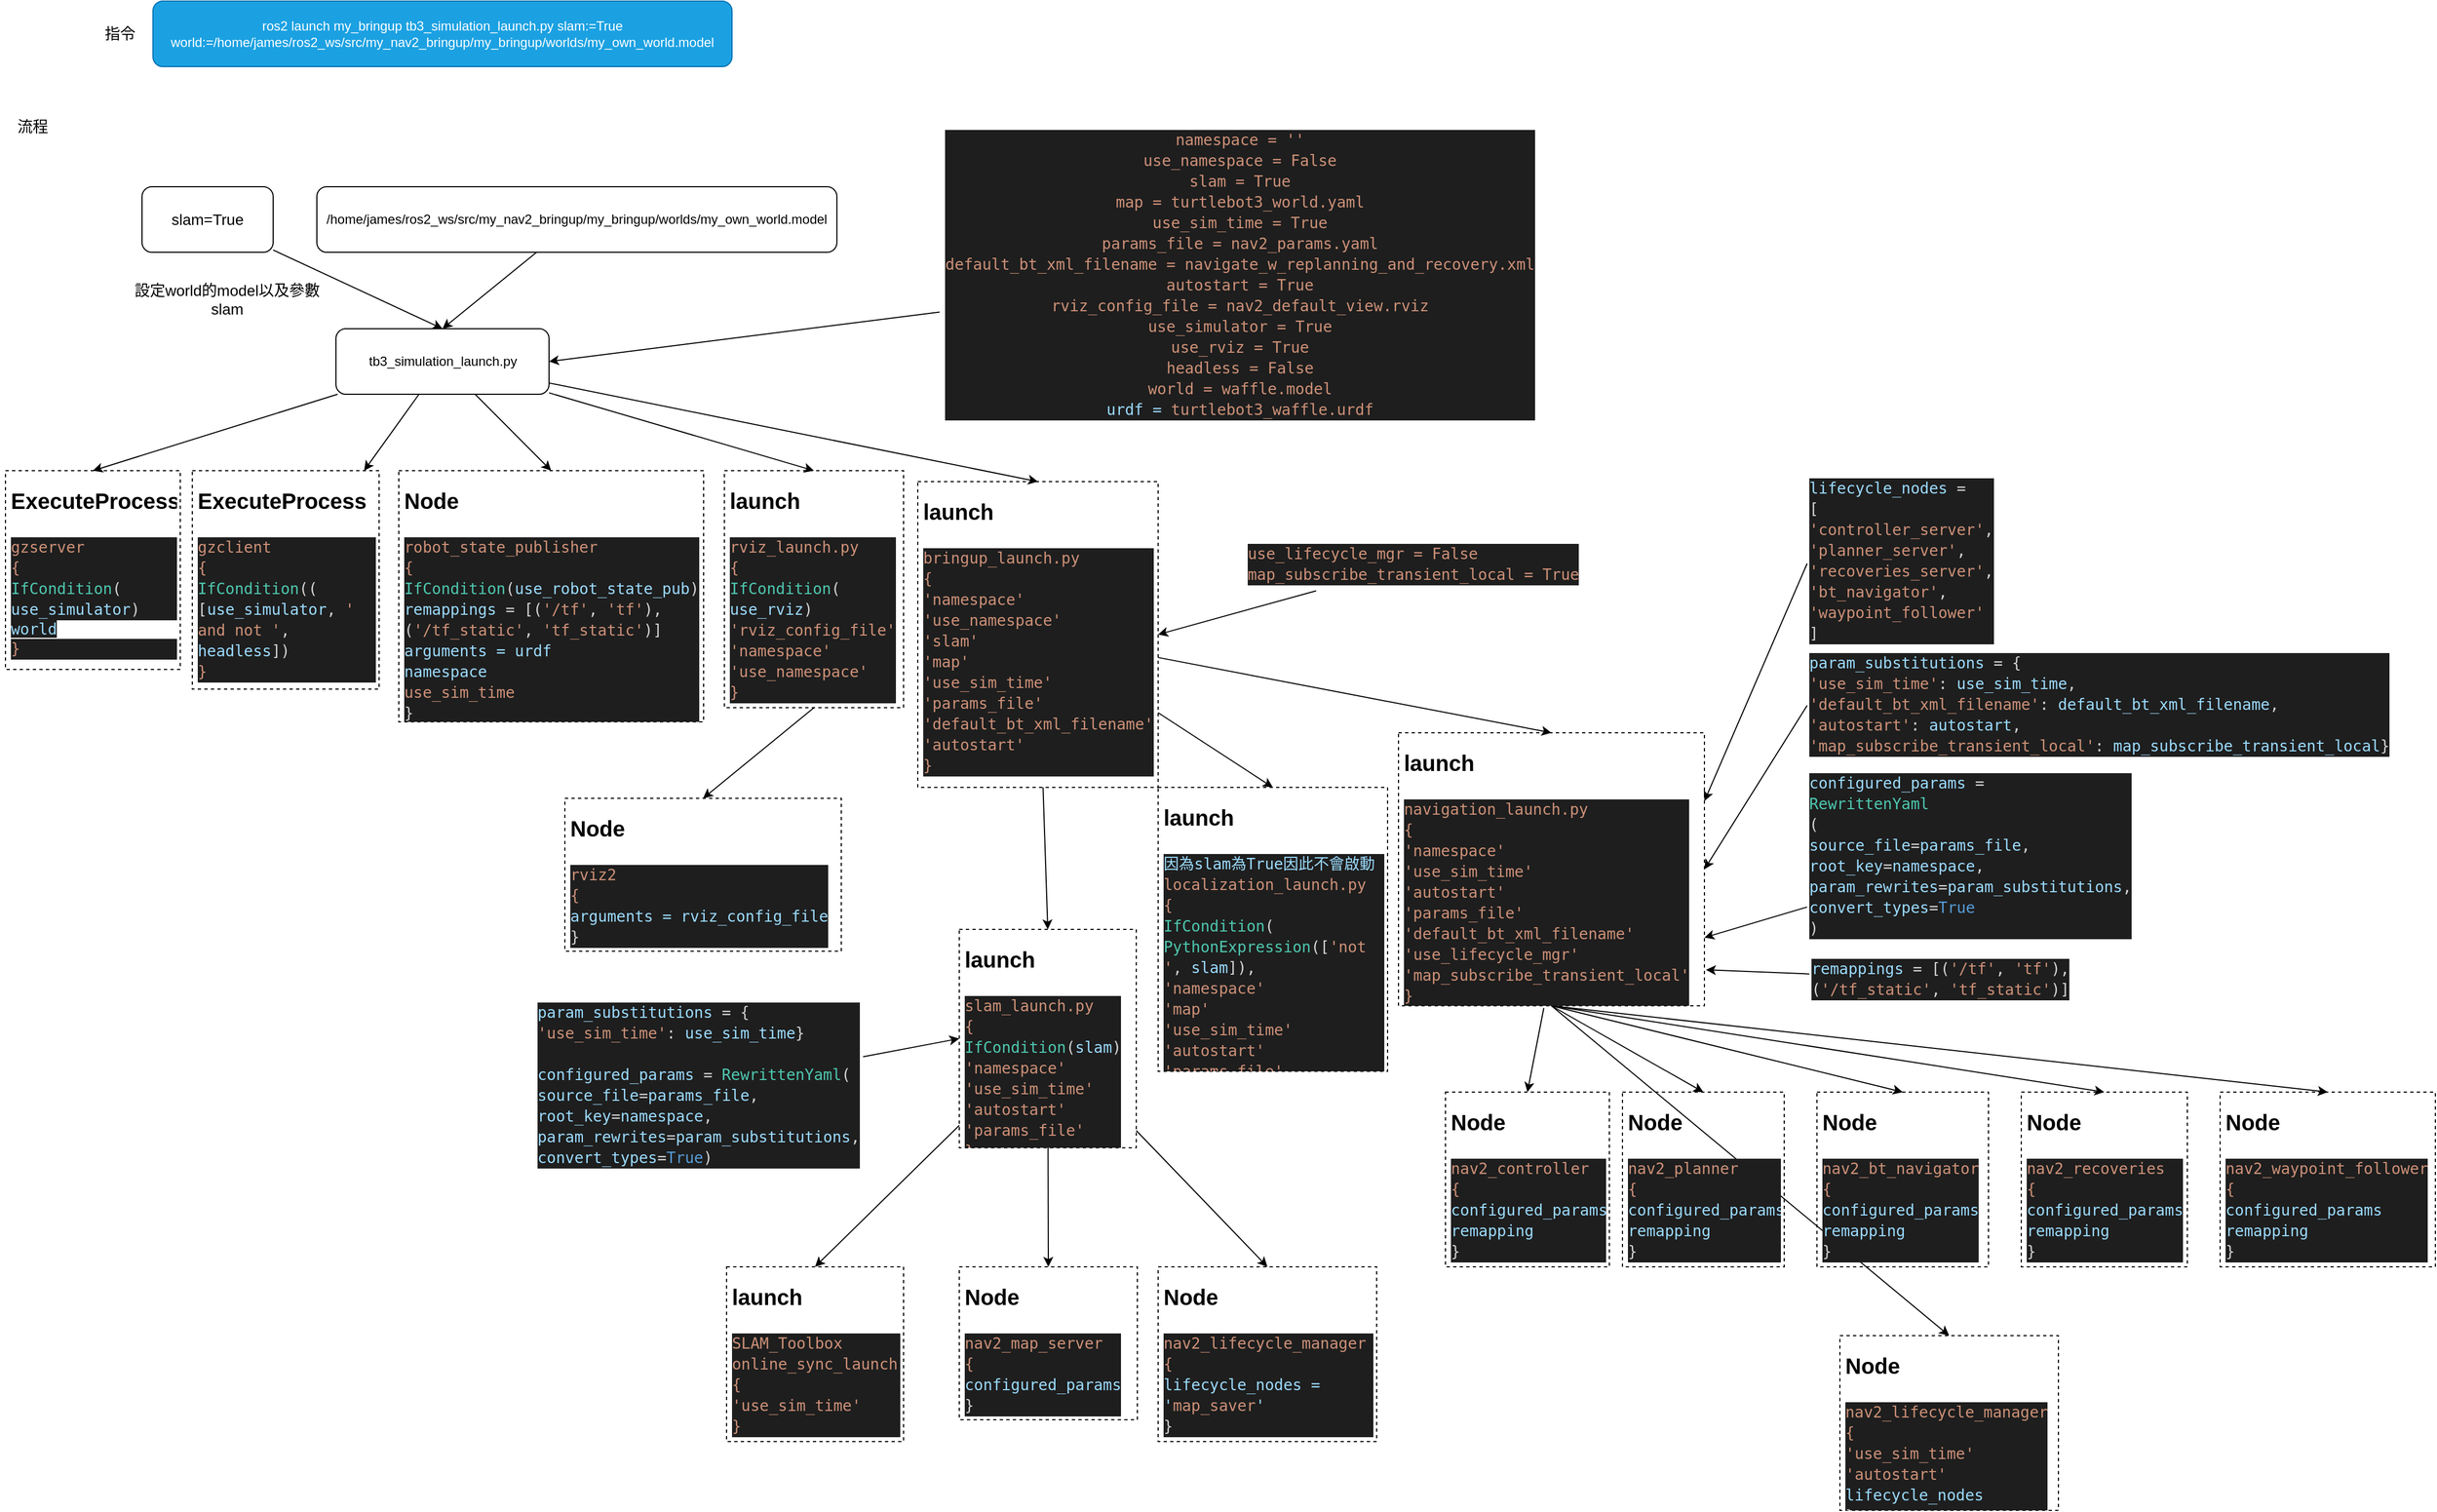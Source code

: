<mxfile>
    <diagram id="8ZL1vUDuiCrnHHDdSU_2" name="第1頁">
        <mxGraphModel dx="1315" dy="1178" grid="0" gridSize="10" guides="1" tooltips="0" connect="1" arrows="1" fold="1" page="1" pageScale="1" pageWidth="827" pageHeight="1169" math="0" shadow="0">
            <root>
                <mxCell id="0"/>
                <mxCell id="1" parent="0"/>
                <mxCell id="20" value="ros2 launch my_bringup tb3_simulation_launch.py slam:=True world:=/home/james/ros2_ws/src/my_nav2_bringup/my_bringup/worlds/my_own_world.model" style="rounded=1;whiteSpace=wrap;html=1;shadow=0;fillColor=#1ba1e2;fontColor=#ffffff;strokeColor=#006EAF;" vertex="1" parent="1">
                    <mxGeometry x="140" y="10" width="530" height="60" as="geometry"/>
                </mxCell>
                <mxCell id="35" style="edgeStyle=none;html=1;entryX=0.5;entryY=0;entryDx=0;entryDy=0;fontSize=20;" edge="1" parent="1" source="21" target="32">
                    <mxGeometry relative="1" as="geometry"/>
                </mxCell>
                <mxCell id="36" style="edgeStyle=none;html=1;fontSize=20;" edge="1" parent="1" source="21" target="33">
                    <mxGeometry relative="1" as="geometry"/>
                </mxCell>
                <mxCell id="49" style="edgeStyle=none;html=1;entryX=0.5;entryY=0;entryDx=0;entryDy=0;fontSize=20;" edge="1" parent="1" source="21" target="37">
                    <mxGeometry relative="1" as="geometry"/>
                </mxCell>
                <mxCell id="50" style="edgeStyle=none;html=1;entryX=0.5;entryY=0;entryDx=0;entryDy=0;fontSize=20;" edge="1" parent="1" source="21" target="38">
                    <mxGeometry relative="1" as="geometry"/>
                </mxCell>
                <mxCell id="51" style="edgeStyle=none;html=1;entryX=0.5;entryY=0;entryDx=0;entryDy=0;fontSize=20;" edge="1" parent="1" source="21" target="39">
                    <mxGeometry relative="1" as="geometry"/>
                </mxCell>
                <mxCell id="21" value="tb3_simulation_launch.py" style="rounded=1;whiteSpace=wrap;html=1;" vertex="1" parent="1">
                    <mxGeometry x="307.5" y="310" width="195" height="60" as="geometry"/>
                </mxCell>
                <mxCell id="27" style="edgeStyle=none;html=1;fontSize=14;entryX=0.5;entryY=0;entryDx=0;entryDy=0;" edge="1" parent="1" source="24" target="21">
                    <mxGeometry relative="1" as="geometry"/>
                </mxCell>
                <mxCell id="24" value="&lt;span&gt;/home/james/ros2_ws/src/my_nav2_bringup/my_bringup/worlds/my_own_world.model&lt;/span&gt;" style="rounded=1;whiteSpace=wrap;html=1;" vertex="1" parent="1">
                    <mxGeometry x="290" y="180" width="476" height="60" as="geometry"/>
                </mxCell>
                <mxCell id="25" value="&lt;font style=&quot;font-size: 14px&quot;&gt;指令&lt;/font&gt;" style="text;html=1;strokeColor=none;fillColor=none;align=center;verticalAlign=middle;whiteSpace=wrap;rounded=0;" vertex="1" parent="1">
                    <mxGeometry x="80" y="25" width="60" height="30" as="geometry"/>
                </mxCell>
                <mxCell id="26" value="&lt;font style=&quot;font-size: 14px&quot;&gt;流程&lt;/font&gt;" style="text;html=1;strokeColor=none;fillColor=none;align=center;verticalAlign=middle;whiteSpace=wrap;rounded=0;shadow=0;" vertex="1" parent="1">
                    <mxGeometry y="110" width="60" height="30" as="geometry"/>
                </mxCell>
                <mxCell id="30" style="edgeStyle=none;html=1;entryX=0.5;entryY=0;entryDx=0;entryDy=0;fontSize=14;" edge="1" parent="1" source="29" target="21">
                    <mxGeometry relative="1" as="geometry"/>
                </mxCell>
                <mxCell id="29" value="slam=True" style="rounded=1;whiteSpace=wrap;html=1;shadow=0;fontSize=14;" vertex="1" parent="1">
                    <mxGeometry x="130" y="180" width="120" height="60" as="geometry"/>
                </mxCell>
                <mxCell id="31" value="設定world的model以及參數slam" style="text;html=1;strokeColor=none;fillColor=none;align=center;verticalAlign=middle;whiteSpace=wrap;rounded=0;shadow=0;fontSize=14;" vertex="1" parent="1">
                    <mxGeometry x="118" y="268" width="180" height="30" as="geometry"/>
                </mxCell>
                <mxCell id="32" value="&lt;h1&gt;&lt;font style=&quot;font-size: 20px&quot;&gt;ExecuteProcess&lt;/font&gt;&lt;/h1&gt;&lt;div style=&quot;color: rgb(212 , 212 , 212) ; background-color: rgb(30 , 30 , 30) ; font-family: &amp;#34;droid sans mono&amp;#34; , &amp;#34;monospace&amp;#34; , monospace ; line-height: 19px&quot;&gt;&lt;span style=&quot;color: #ce9178&quot;&gt;gzserver&lt;/span&gt;&lt;/div&gt;&lt;div style=&quot;background-color: rgb(30 , 30 , 30) ; line-height: 19px&quot;&gt;&lt;font color=&quot;#ce9178&quot; face=&quot;droid sans mono, monospace, monospace&quot;&gt;{&lt;/font&gt;&lt;/div&gt;&lt;div style=&quot;background-color: rgb(30 , 30 , 30) ; line-height: 19px&quot;&gt;&lt;div style=&quot;color: rgb(212 , 212 , 212) ; font-family: &amp;#34;droid sans mono&amp;#34; , &amp;#34;monospace&amp;#34; , monospace ; line-height: 19px&quot;&gt;&lt;span style=&quot;color: #4ec9b0&quot;&gt;IfCondition&lt;/span&gt;(&lt;/div&gt;&lt;div style=&quot;color: rgb(212 , 212 , 212) ; font-family: &amp;#34;droid sans mono&amp;#34; , &amp;#34;monospace&amp;#34; , monospace ; line-height: 19px&quot;&gt;&lt;span style=&quot;color: #9cdcfe&quot;&gt;use_simulator&lt;/span&gt;)&lt;/div&gt;&lt;/div&gt;&lt;span style=&quot;color: rgb(156 , 220 , 254) ; font-family: &amp;#34;droid sans mono&amp;#34; , &amp;#34;monospace&amp;#34; , monospace ; background-color: rgb(30 , 30 , 30)&quot;&gt;world&lt;/span&gt;&lt;div style=&quot;background-color: rgb(30 , 30 , 30) ; line-height: 19px&quot;&gt;&lt;font color=&quot;#ce9178&quot; face=&quot;droid sans mono, monospace, monospace&quot;&gt;}&lt;/font&gt;&lt;/div&gt;" style="text;html=1;strokeColor=default;fillColor=none;spacing=5;spacingTop=-20;whiteSpace=wrap;overflow=hidden;rounded=0;shadow=0;fontSize=14;dashed=1;" vertex="1" parent="1">
                    <mxGeometry x="5" y="440" width="160" height="182" as="geometry"/>
                </mxCell>
                <mxCell id="33" value="&lt;h1&gt;&lt;font style=&quot;font-size: 20px&quot;&gt;ExecuteProcess&lt;/font&gt;&lt;/h1&gt;&lt;div style=&quot;color: rgb(212 , 212 , 212) ; background-color: rgb(30 , 30 , 30) ; font-family: &amp;#34;droid sans mono&amp;#34; , &amp;#34;monospace&amp;#34; , monospace ; line-height: 19px&quot;&gt;&lt;span style=&quot;color: #ce9178&quot;&gt;gzclient&lt;/span&gt;&lt;/div&gt;&lt;div style=&quot;color: rgb(212 , 212 , 212) ; background-color: rgb(30 , 30 , 30) ; font-family: &amp;#34;droid sans mono&amp;#34; , &amp;#34;monospace&amp;#34; , monospace ; line-height: 19px&quot;&gt;&lt;span style=&quot;color: #ce9178&quot;&gt;{&lt;/span&gt;&lt;/div&gt;&lt;div style=&quot;color: rgb(212 , 212 , 212) ; background-color: rgb(30 , 30 , 30) ; font-family: &amp;#34;droid sans mono&amp;#34; , &amp;#34;monospace&amp;#34; , monospace ; line-height: 19px&quot;&gt;&lt;div style=&quot;font-family: &amp;#34;droid sans mono&amp;#34; , &amp;#34;monospace&amp;#34; , monospace ; line-height: 19px&quot;&gt;&lt;div&gt;&lt;span style=&quot;color: #4ec9b0&quot;&gt;IfCondition&lt;/span&gt;((&lt;/div&gt;&lt;div&gt;            [&lt;span style=&quot;color: #9cdcfe&quot;&gt;use_simulator&lt;/span&gt;, &lt;span style=&quot;color: #ce9178&quot;&gt;' and not '&lt;/span&gt;, &lt;span style=&quot;color: #9cdcfe&quot;&gt;headless&lt;/span&gt;])&lt;/div&gt;&lt;/div&gt;&lt;/div&gt;&lt;div style=&quot;color: rgb(212 , 212 , 212) ; background-color: rgb(30 , 30 , 30) ; font-family: &amp;#34;droid sans mono&amp;#34; , &amp;#34;monospace&amp;#34; , monospace ; line-height: 19px&quot;&gt;&lt;span style=&quot;color: #ce9178&quot;&gt;}&lt;/span&gt;&lt;/div&gt;&lt;span style=&quot;color: rgb(156 , 220 , 254) ; font-family: &amp;#34;droid sans mono&amp;#34; , &amp;#34;monospace&amp;#34; , monospace ; background-color: rgb(30 , 30 , 30)&quot;&gt;&lt;br&gt;&lt;/span&gt;" style="text;html=1;strokeColor=default;fillColor=none;spacing=5;spacingTop=-20;whiteSpace=wrap;overflow=hidden;rounded=0;shadow=0;fontSize=14;dashed=1;" vertex="1" parent="1">
                    <mxGeometry x="176" y="440" width="171" height="200" as="geometry"/>
                </mxCell>
                <mxCell id="37" value="&lt;h1&gt;&lt;span style=&quot;font-size: 20px&quot;&gt;Node&lt;/span&gt;&lt;/h1&gt;&lt;div style=&quot;color: rgb(212 , 212 , 212) ; background-color: rgb(30 , 30 , 30) ; font-family: &amp;#34;droid sans mono&amp;#34; , &amp;#34;monospace&amp;#34; , monospace ; line-height: 19px&quot;&gt;&lt;div style=&quot;font-family: &amp;#34;droid sans mono&amp;#34; , &amp;#34;monospace&amp;#34; , monospace ; line-height: 19px&quot;&gt;&lt;span style=&quot;color: #ce9178&quot;&gt;robot_state_publisher&lt;/span&gt;&lt;/div&gt;&lt;div style=&quot;font-family: &amp;#34;droid sans mono&amp;#34; , &amp;#34;monospace&amp;#34; , monospace ; line-height: 19px&quot;&gt;&lt;span style=&quot;color: #ce9178&quot;&gt;{&lt;/span&gt;&lt;/div&gt;&lt;div style=&quot;font-family: &amp;#34;droid sans mono&amp;#34; , &amp;#34;monospace&amp;#34; , monospace ; line-height: 19px&quot;&gt;&lt;div style=&quot;font-family: &amp;#34;droid sans mono&amp;#34; , &amp;#34;monospace&amp;#34; , monospace ; line-height: 19px&quot;&gt;&lt;span style=&quot;color: #4ec9b0&quot;&gt;IfCondition&lt;/span&gt;(&lt;span style=&quot;color: #9cdcfe&quot;&gt;use_robot_state_pub&lt;/span&gt;)&lt;/div&gt;&lt;/div&gt;&lt;/div&gt;&lt;div style=&quot;background-color: rgb(30 , 30 , 30) ; font-family: &amp;#34;droid sans mono&amp;#34; , &amp;#34;monospace&amp;#34; , monospace ; line-height: 19px&quot;&gt;&lt;div style=&quot;color: rgb(212 , 212 , 212)&quot;&gt;&lt;span style=&quot;color: #9cdcfe&quot;&gt;remappings&lt;/span&gt; = [(&lt;span style=&quot;color: #ce9178&quot;&gt;'/tf'&lt;/span&gt;, &lt;span style=&quot;color: #ce9178&quot;&gt;'tf'&lt;/span&gt;),&lt;/div&gt;&lt;div style=&quot;color: rgb(212 , 212 , 212)&quot;&gt;                  (&lt;span style=&quot;color: #ce9178&quot;&gt;'/tf_static'&lt;/span&gt;, &lt;span style=&quot;color: #ce9178&quot;&gt;'tf_static'&lt;/span&gt;)]&lt;/div&gt;&lt;div&gt;&lt;div style=&quot;font-family: &amp;#34;droid sans mono&amp;#34; , &amp;#34;monospace&amp;#34; , monospace ; line-height: 19px&quot;&gt;&lt;span style=&quot;color: rgb(156 , 220 , 254)&quot;&gt;arguments = urdf&lt;/span&gt;&lt;/div&gt;&lt;/div&gt;&lt;div style=&quot;color: rgb(212 , 212 , 212)&quot;&gt;&lt;div style=&quot;font-family: &amp;#34;droid sans mono&amp;#34; , &amp;#34;monospace&amp;#34; , monospace ; line-height: 19px&quot;&gt;&lt;span style=&quot;color: #9cdcfe&quot;&gt;namespace&lt;/span&gt;&lt;/div&gt;&lt;/div&gt;&lt;div style=&quot;color: rgb(212 , 212 , 212)&quot;&gt;&lt;div style=&quot;font-family: &amp;#34;droid sans mono&amp;#34; , &amp;#34;monospace&amp;#34; , monospace ; line-height: 19px&quot;&gt;&lt;span style=&quot;color: #ce9178&quot;&gt;use_sim_time&lt;/span&gt;&lt;/div&gt;&lt;/div&gt;&lt;div style=&quot;color: rgb(212 , 212 , 212)&quot;&gt;}&lt;/div&gt;&lt;/div&gt;" style="text;html=1;strokeColor=default;fillColor=none;spacing=5;spacingTop=-20;whiteSpace=wrap;overflow=hidden;rounded=0;shadow=0;fontSize=14;dashed=1;" vertex="1" parent="1">
                    <mxGeometry x="365" y="440" width="279" height="230" as="geometry"/>
                </mxCell>
                <mxCell id="62" style="edgeStyle=none;html=1;entryX=0.5;entryY=0;entryDx=0;entryDy=0;fontSize=20;exitX=0.5;exitY=1;exitDx=0;exitDy=0;" edge="1" parent="1" source="38" target="61">
                    <mxGeometry relative="1" as="geometry"/>
                </mxCell>
                <mxCell id="38" value="&lt;h1&gt;&lt;span style=&quot;font-size: 20px&quot;&gt;launch&lt;/span&gt;&lt;/h1&gt;&lt;div style=&quot;background-color: rgb(30 , 30 , 30) ; font-family: &amp;#34;droid sans mono&amp;#34; , &amp;#34;monospace&amp;#34; , monospace ; line-height: 19px&quot;&gt;&lt;div style=&quot;color: rgb(212 , 212 , 212) ; font-family: &amp;#34;droid sans mono&amp;#34; , &amp;#34;monospace&amp;#34; , monospace ; line-height: 19px&quot;&gt;&lt;span style=&quot;color: #ce9178&quot;&gt;rviz_launch.py&lt;/span&gt;&lt;/div&gt;&lt;div style=&quot;font-family: &amp;#34;droid sans mono&amp;#34; , &amp;#34;monospace&amp;#34; , monospace ; line-height: 19px&quot;&gt;&lt;div style=&quot;font-family: &amp;#34;droid sans mono&amp;#34; , &amp;#34;monospace&amp;#34; , monospace ; line-height: 19px&quot;&gt;&lt;font color=&quot;#ce9178&quot;&gt;{&lt;/font&gt;&lt;/div&gt;&lt;div style=&quot;font-family: &amp;#34;droid sans mono&amp;#34; , &amp;#34;monospace&amp;#34; , monospace ; line-height: 19px&quot;&gt;&lt;div style=&quot;color: rgb(212 , 212 , 212) ; font-family: &amp;#34;droid sans mono&amp;#34; , &amp;#34;monospace&amp;#34; , monospace ; line-height: 19px&quot;&gt;&lt;span style=&quot;color: #4ec9b0&quot;&gt;IfCondition&lt;/span&gt;(&lt;/div&gt;&lt;div style=&quot;color: rgb(212 , 212 , 212) ; font-family: &amp;#34;droid sans mono&amp;#34; , &amp;#34;monospace&amp;#34; , monospace ; line-height: 19px&quot;&gt;&lt;span style=&quot;color: #9cdcfe&quot;&gt;use_rviz&lt;/span&gt;)&lt;/div&gt;&lt;/div&gt;&lt;div style=&quot;color: rgb(212 , 212 , 212) ; font-family: &amp;#34;droid sans mono&amp;#34; , &amp;#34;monospace&amp;#34; , monospace ; line-height: 19px&quot;&gt;&lt;span style=&quot;color: rgb(206 , 145 , 120)&quot;&gt;'rviz_config_file'&lt;/span&gt;&lt;/div&gt;&lt;div style=&quot;font-family: &amp;#34;droid sans mono&amp;#34; , &amp;#34;monospace&amp;#34; , monospace ; line-height: 19px&quot;&gt;&lt;div style=&quot;font-family: &amp;#34;droid sans mono&amp;#34; , &amp;#34;monospace&amp;#34; , monospace ; line-height: 19px&quot;&gt;&lt;div style=&quot;color: rgb(212 , 212 , 212)&quot;&gt;&lt;span style=&quot;color: #ce9178&quot;&gt;'namespace'&lt;/span&gt;&lt;/div&gt;&lt;div&gt;                          &lt;span style=&quot;color: rgb(206 , 145 , 120)&quot;&gt;'use_namespace'&lt;/span&gt;&lt;/div&gt;&lt;div&gt;&lt;span style=&quot;color: rgb(206 , 145 , 120)&quot;&gt;}&lt;/span&gt;&lt;/div&gt;&lt;/div&gt;&lt;/div&gt;&lt;/div&gt;&lt;/div&gt;&lt;span style=&quot;color: rgb(156 , 220 , 254) ; font-family: &amp;#34;droid sans mono&amp;#34; , &amp;#34;monospace&amp;#34; , monospace ; background-color: rgb(30 , 30 , 30)&quot;&gt;&lt;br&gt;&lt;br&gt;&lt;/span&gt;" style="text;html=1;strokeColor=default;fillColor=none;spacing=5;spacingTop=-20;whiteSpace=wrap;overflow=hidden;rounded=0;shadow=0;fontSize=14;dashed=1;" vertex="1" parent="1">
                    <mxGeometry x="663" y="440" width="164" height="217" as="geometry"/>
                </mxCell>
                <mxCell id="56" style="edgeStyle=none;html=1;entryX=0.5;entryY=0;entryDx=0;entryDy=0;fontSize=20;" edge="1" parent="1" source="39" target="52">
                    <mxGeometry relative="1" as="geometry"/>
                </mxCell>
                <mxCell id="57" style="edgeStyle=none;html=1;entryX=0.5;entryY=0;entryDx=0;entryDy=0;fontSize=20;" edge="1" parent="1" source="39" target="54">
                    <mxGeometry relative="1" as="geometry"/>
                </mxCell>
                <mxCell id="58" style="edgeStyle=none;html=1;entryX=0.5;entryY=0;entryDx=0;entryDy=0;fontSize=20;" edge="1" parent="1" source="39" target="53">
                    <mxGeometry relative="1" as="geometry"/>
                </mxCell>
                <mxCell id="39" value="&lt;h1&gt;&lt;span style=&quot;font-size: 20px&quot;&gt;launch&lt;/span&gt;&lt;/h1&gt;&lt;div style=&quot;color: rgb(212 , 212 , 212) ; background-color: rgb(30 , 30 , 30) ; font-family: &amp;#34;droid sans mono&amp;#34; , &amp;#34;monospace&amp;#34; , monospace ; line-height: 19px&quot;&gt;&lt;div style=&quot;font-family: &amp;#34;droid sans mono&amp;#34; , &amp;#34;monospace&amp;#34; , monospace ; line-height: 19px&quot;&gt;&lt;span style=&quot;color: #ce9178&quot;&gt;bringup_launch.py&lt;/span&gt;&lt;/div&gt;&lt;div style=&quot;font-family: &amp;#34;droid sans mono&amp;#34; , &amp;#34;monospace&amp;#34; , monospace ; line-height: 19px&quot;&gt;&lt;span style=&quot;color: #ce9178&quot;&gt;{&lt;/span&gt;&lt;/div&gt;&lt;div style=&quot;font-family: &amp;#34;droid sans mono&amp;#34; , &amp;#34;monospace&amp;#34; , monospace ; line-height: 19px&quot;&gt;&lt;div style=&quot;font-family: &amp;#34;droid sans mono&amp;#34; , &amp;#34;monospace&amp;#34; , monospace ; line-height: 19px&quot;&gt;&lt;div&gt;&lt;span style=&quot;color: #ce9178&quot;&gt;'namespace'&lt;/span&gt;&lt;/div&gt;&lt;div&gt;                          &lt;span style=&quot;color: #ce9178&quot;&gt;'use_namespace'&lt;/span&gt;&lt;/div&gt;&lt;div&gt;                          &lt;span style=&quot;color: #ce9178&quot;&gt;'slam'&lt;/span&gt;&lt;/div&gt;&lt;div&gt;&lt;span style=&quot;color: rgb(206 , 145 , 120)&quot;&gt;'map'&lt;/span&gt;&lt;br&gt;&lt;/div&gt;&lt;div&gt;                          &lt;span style=&quot;color: #ce9178&quot;&gt;'use_sim_time'&lt;/span&gt;&lt;/div&gt;&lt;div&gt;                          &lt;span style=&quot;color: #ce9178&quot;&gt;'params_file'&lt;/span&gt;&lt;/div&gt;&lt;div&gt;                          &lt;span style=&quot;color: #ce9178&quot;&gt;'default_bt_xml_filename'&lt;/span&gt;&lt;/div&gt;&lt;div&gt;                          &lt;span style=&quot;color: #ce9178&quot;&gt;'autostart'&lt;/span&gt;&lt;/div&gt;&lt;div&gt;&lt;span style=&quot;color: #ce9178&quot;&gt;}&lt;/span&gt;&lt;/div&gt;&lt;/div&gt;&lt;/div&gt;&lt;/div&gt;&lt;span style=&quot;color: rgb(156 , 220 , 254) ; font-family: &amp;#34;droid sans mono&amp;#34; , &amp;#34;monospace&amp;#34; , monospace ; background-color: rgb(30 , 30 , 30)&quot;&gt;&lt;br&gt;&lt;/span&gt;" style="text;html=1;strokeColor=default;fillColor=none;spacing=5;spacingTop=-20;whiteSpace=wrap;overflow=hidden;rounded=0;shadow=0;fontSize=14;dashed=1;" vertex="1" parent="1">
                    <mxGeometry x="840" y="450" width="220" height="280" as="geometry"/>
                </mxCell>
                <mxCell id="48" style="edgeStyle=none;html=1;fontSize=20;entryX=1;entryY=0.5;entryDx=0;entryDy=0;" edge="1" parent="1" source="47" target="21">
                    <mxGeometry relative="1" as="geometry">
                        <mxPoint x="510.0" y="340" as="targetPoint"/>
                    </mxGeometry>
                </mxCell>
                <mxCell id="47" value="&lt;div style=&quot;color: rgb(212 , 212 , 212) ; background-color: rgb(30 , 30 , 30) ; font-family: &amp;#34;droid sans mono&amp;#34; , &amp;#34;monospace&amp;#34; , monospace ; font-size: 14px ; line-height: 19px&quot;&gt;&lt;span style=&quot;color: #ce9178&quot;&gt;namespace = ''&lt;/span&gt;&lt;/div&gt;&lt;div style=&quot;color: rgb(212 , 212 , 212) ; background-color: rgb(30 , 30 , 30) ; font-family: &amp;#34;droid sans mono&amp;#34; , &amp;#34;monospace&amp;#34; , monospace ; font-size: 14px ; line-height: 19px&quot;&gt;&lt;div style=&quot;line-height: 19px&quot;&gt;&lt;span style=&quot;color: #ce9178&quot;&gt;use_namespace = False&lt;/span&gt;&lt;/div&gt;&lt;div style=&quot;line-height: 19px&quot;&gt;&lt;div style=&quot;line-height: 19px&quot;&gt;&lt;span style=&quot;color: #ce9178&quot;&gt;slam = True&lt;/span&gt;&lt;/div&gt;&lt;div style=&quot;line-height: 19px&quot;&gt;&lt;div style=&quot;line-height: 19px&quot;&gt;&lt;span style=&quot;color: #ce9178&quot;&gt;map =&amp;nbsp;&lt;/span&gt;&lt;span style=&quot;color: rgb(206 , 145 , 120)&quot;&gt;turtlebot3_world.yaml&lt;/span&gt;&lt;/div&gt;&lt;div style=&quot;line-height: 19px&quot;&gt;&lt;div style=&quot;font-family: &amp;#34;droid sans mono&amp;#34; , &amp;#34;monospace&amp;#34; , monospace ; line-height: 19px&quot;&gt;&lt;span style=&quot;color: #ce9178&quot;&gt;use_sim_time = True&lt;/span&gt;&lt;/div&gt;&lt;/div&gt;&lt;div style=&quot;line-height: 19px&quot;&gt;&lt;div style=&quot;font-family: &amp;#34;droid sans mono&amp;#34; , &amp;#34;monospace&amp;#34; , monospace ; line-height: 19px&quot;&gt;&lt;span style=&quot;color: #ce9178&quot;&gt;params_file =&amp;nbsp;&lt;/span&gt;&lt;span style=&quot;color: rgb(206 , 145 , 120)&quot;&gt;nav2_params.yaml&lt;/span&gt;&lt;/div&gt;&lt;/div&gt;&lt;div style=&quot;line-height: 19px&quot;&gt;&lt;div style=&quot;font-family: &amp;#34;droid sans mono&amp;#34; , &amp;#34;monospace&amp;#34; , monospace ; line-height: 19px&quot;&gt;&lt;span style=&quot;color: #ce9178&quot;&gt;default_bt_xml_filename =&amp;nbsp;&lt;/span&gt;&lt;span style=&quot;color: rgb(206 , 145 , 120)&quot;&gt;navigate_w_replanning_and_recovery.xml&lt;/span&gt;&lt;/div&gt;&lt;/div&gt;&lt;div style=&quot;line-height: 19px&quot;&gt;&lt;div style=&quot;font-family: &amp;#34;droid sans mono&amp;#34; , &amp;#34;monospace&amp;#34; , monospace ; line-height: 19px&quot;&gt;&lt;span style=&quot;color: #ce9178&quot;&gt;autostart =&amp;nbsp;&lt;/span&gt;&lt;span style=&quot;color: rgb(206 , 145 , 120)&quot;&gt;True&lt;/span&gt;&lt;/div&gt;&lt;/div&gt;&lt;div style=&quot;line-height: 19px&quot;&gt;&lt;div style=&quot;font-family: &amp;#34;droid sans mono&amp;#34; , &amp;#34;monospace&amp;#34; , monospace ; line-height: 19px&quot;&gt;&lt;span style=&quot;color: #ce9178&quot;&gt;rviz_config_file =&amp;nbsp;&lt;/span&gt;&lt;span style=&quot;color: rgb(206 , 145 , 120)&quot;&gt;nav2_default_view.rviz&lt;/span&gt;&lt;/div&gt;&lt;/div&gt;&lt;div style=&quot;line-height: 19px&quot;&gt;&lt;div style=&quot;font-family: &amp;#34;droid sans mono&amp;#34; , &amp;#34;monospace&amp;#34; , monospace ; line-height: 19px&quot;&gt;&lt;span style=&quot;color: #ce9178&quot;&gt;use_simulator = True&lt;/span&gt;&lt;/div&gt;&lt;div style=&quot;font-family: &amp;#34;droid sans mono&amp;#34; , &amp;#34;monospace&amp;#34; , monospace ; line-height: 19px&quot;&gt;&lt;div style=&quot;line-height: 19px&quot;&gt;&lt;span style=&quot;color: #ce9178&quot;&gt;use_rviz = True&lt;/span&gt;&lt;/div&gt;&lt;div style=&quot;line-height: 19px&quot;&gt;&lt;div style=&quot;font-family: &amp;#34;droid sans mono&amp;#34; , &amp;#34;monospace&amp;#34; , monospace ; line-height: 19px&quot;&gt;&lt;span style=&quot;color: #ce9178&quot;&gt;headless = False&lt;/span&gt;&lt;/div&gt;&lt;/div&gt;&lt;/div&gt;&lt;div style=&quot;font-family: &amp;#34;droid sans mono&amp;#34; , &amp;#34;monospace&amp;#34; , monospace ; line-height: 19px&quot;&gt;&lt;div style=&quot;line-height: 19px&quot;&gt;&lt;span style=&quot;color: #ce9178&quot;&gt;world =&amp;nbsp;&lt;/span&gt;&lt;span style=&quot;color: rgb(206 , 145 , 120)&quot;&gt;waffle.model&lt;/span&gt;&lt;/div&gt;&lt;/div&gt;&lt;div style=&quot;font-family: &amp;#34;droid sans mono&amp;#34; , &amp;#34;monospace&amp;#34; , monospace ; line-height: 19px&quot;&gt;&lt;div style=&quot;line-height: 19px&quot;&gt;&lt;span style=&quot;color: #9cdcfe&quot;&gt;urdf =&amp;nbsp;&lt;/span&gt;&lt;span style=&quot;color: rgb(206 , 145 , 120)&quot;&gt;turtlebot3_waffle.urdf&lt;/span&gt;&lt;/div&gt;&lt;/div&gt;&lt;/div&gt;&lt;/div&gt;&lt;/div&gt;&lt;/div&gt;" style="text;html=1;strokeColor=none;fillColor=none;align=center;verticalAlign=middle;whiteSpace=wrap;rounded=0;shadow=0;dashed=1;fontSize=20;" vertex="1" parent="1">
                    <mxGeometry x="860" y="130" width="550" height="260" as="geometry"/>
                </mxCell>
                <mxCell id="72" style="edgeStyle=none;html=1;entryX=0.5;entryY=0;entryDx=0;entryDy=0;fontSize=20;" edge="1" parent="1" source="52" target="71">
                    <mxGeometry relative="1" as="geometry"/>
                </mxCell>
                <mxCell id="74" style="edgeStyle=none;html=1;entryX=0.5;entryY=0;entryDx=0;entryDy=0;fontSize=20;" edge="1" parent="1" source="52" target="73">
                    <mxGeometry relative="1" as="geometry"/>
                </mxCell>
                <mxCell id="76" style="edgeStyle=none;html=1;entryX=0.5;entryY=0;entryDx=0;entryDy=0;fontSize=20;" edge="1" parent="1" source="52" target="75">
                    <mxGeometry relative="1" as="geometry"/>
                </mxCell>
                <mxCell id="52" value="&lt;h1&gt;&lt;span style=&quot;font-size: 20px&quot;&gt;launch&lt;/span&gt;&lt;/h1&gt;&lt;div style=&quot;background-color: rgb(30 , 30 , 30) ; font-family: &amp;#34;droid sans mono&amp;#34; , &amp;#34;monospace&amp;#34; , monospace ; line-height: 19px&quot;&gt;&lt;div style=&quot;color: rgb(212 , 212 , 212) ; font-family: &amp;#34;droid sans mono&amp;#34; , &amp;#34;monospace&amp;#34; , monospace ; line-height: 19px&quot;&gt;&lt;span style=&quot;color: #ce9178&quot;&gt;slam_launch.py&lt;/span&gt;&lt;/div&gt;&lt;div style=&quot;font-family: &amp;#34;droid sans mono&amp;#34; , &amp;#34;monospace&amp;#34; , monospace ; line-height: 19px&quot;&gt;&lt;div style=&quot;font-family: &amp;#34;droid sans mono&amp;#34; , &amp;#34;monospace&amp;#34; , monospace ; line-height: 19px&quot;&gt;&lt;font color=&quot;#ce9178&quot;&gt;{&lt;/font&gt;&lt;/div&gt;&lt;div style=&quot;font-family: &amp;#34;droid sans mono&amp;#34; , &amp;#34;monospace&amp;#34; , monospace ; line-height: 19px&quot;&gt;&lt;div style=&quot;color: rgb(212 , 212 , 212) ; font-family: &amp;#34;droid sans mono&amp;#34; , &amp;#34;monospace&amp;#34; , monospace ; line-height: 19px&quot;&gt;&lt;span style=&quot;color: #4ec9b0&quot;&gt;IfCondition&lt;/span&gt;(&lt;span style=&quot;color: #9cdcfe&quot;&gt;slam&lt;/span&gt;)&lt;/div&gt;&lt;/div&gt;&lt;div style=&quot;font-family: &amp;#34;droid sans mono&amp;#34; , &amp;#34;monospace&amp;#34; , monospace ; line-height: 19px&quot;&gt;&lt;span style=&quot;color: rgb(206 , 145 , 120)&quot;&gt;'namespace'&lt;/span&gt;&lt;span style=&quot;color: rgb(206 , 145 , 120)&quot;&gt;&lt;br&gt;&lt;/span&gt;&lt;/div&gt;&lt;div style=&quot;font-family: &amp;#34;droid sans mono&amp;#34; , &amp;#34;monospace&amp;#34; , monospace ; line-height: 19px&quot;&gt;&lt;span style=&quot;color: rgb(206 , 145 , 120)&quot;&gt;'use_sim_time'&lt;/span&gt;&lt;/div&gt;&lt;div style=&quot;font-family: &amp;#34;droid sans mono&amp;#34; , &amp;#34;monospace&amp;#34; , monospace ; line-height: 19px&quot;&gt;&lt;span style=&quot;color: rgb(206 , 145 , 120)&quot;&gt;'autostart'&lt;/span&gt;&lt;/div&gt;&lt;div style=&quot;font-family: &amp;#34;droid sans mono&amp;#34; , &amp;#34;monospace&amp;#34; , monospace ; line-height: 19px&quot;&gt;&lt;div style=&quot;font-family: &amp;#34;droid sans mono&amp;#34; , &amp;#34;monospace&amp;#34; , monospace ; line-height: 19px&quot;&gt;&lt;div&gt;                          &lt;span style=&quot;color: rgb(206 , 145 , 120)&quot;&gt;'params_file'&lt;/span&gt;&lt;/div&gt;&lt;div&gt;&lt;span style=&quot;color: rgb(206 , 145 , 120)&quot;&gt;}&lt;/span&gt;&lt;/div&gt;&lt;/div&gt;&lt;/div&gt;&lt;/div&gt;&lt;/div&gt;&lt;span style=&quot;color: rgb(156 , 220 , 254) ; font-family: &amp;#34;droid sans mono&amp;#34; , &amp;#34;monospace&amp;#34; , monospace ; background-color: rgb(30 , 30 , 30)&quot;&gt;&lt;br&gt;&lt;br&gt;&lt;/span&gt;" style="text;html=1;strokeColor=default;fillColor=none;spacing=5;spacingTop=-20;whiteSpace=wrap;overflow=hidden;rounded=0;shadow=0;fontSize=14;dashed=1;" vertex="1" parent="1">
                    <mxGeometry x="878" y="860" width="162" height="200" as="geometry"/>
                </mxCell>
                <mxCell id="53" value="&lt;h1&gt;&lt;span style=&quot;font-size: 20px&quot;&gt;launch&lt;/span&gt;&lt;/h1&gt;&lt;div style=&quot;background-color: rgb(30 , 30 , 30) ; font-family: &amp;#34;droid sans mono&amp;#34; , &amp;#34;monospace&amp;#34; , monospace ; line-height: 19px&quot;&gt;&lt;div style=&quot;font-family: &amp;#34;droid sans mono&amp;#34; , &amp;#34;monospace&amp;#34; , monospace ; line-height: 19px&quot;&gt;&lt;div style=&quot;font-family: &amp;#34;droid sans mono&amp;#34; , &amp;#34;monospace&amp;#34; , monospace ; line-height: 19px&quot;&gt;&lt;font color=&quot;#9cdcfe&quot;&gt;因為slam為True因此不會啟動&lt;/font&gt;&lt;/div&gt;&lt;/div&gt;&lt;div style=&quot;color: rgb(212 , 212 , 212) ; font-family: &amp;#34;droid sans mono&amp;#34; , &amp;#34;monospace&amp;#34; , monospace ; line-height: 19px&quot;&gt;&lt;span style=&quot;color: #ce9178&quot;&gt;localization_launch.py&lt;/span&gt;&lt;/div&gt;&lt;div style=&quot;font-family: &amp;#34;droid sans mono&amp;#34; , &amp;#34;monospace&amp;#34; , monospace ; line-height: 19px&quot;&gt;&lt;div style=&quot;font-family: &amp;#34;droid sans mono&amp;#34; , &amp;#34;monospace&amp;#34; , monospace ; line-height: 19px&quot;&gt;&lt;font color=&quot;#ce9178&quot;&gt;{&lt;/font&gt;&lt;/div&gt;&lt;div style=&quot;font-family: &amp;#34;droid sans mono&amp;#34; , &amp;#34;monospace&amp;#34; , monospace ; line-height: 19px&quot;&gt;&lt;div style=&quot;color: rgb(212 , 212 , 212) ; font-family: &amp;#34;droid sans mono&amp;#34; , &amp;#34;monospace&amp;#34; , monospace ; line-height: 19px&quot;&gt;&lt;span style=&quot;color: #4ec9b0&quot;&gt;IfCondition&lt;/span&gt;(&lt;/div&gt;&lt;div style=&quot;color: rgb(212 , 212 , 212) ; font-family: &amp;#34;droid sans mono&amp;#34; , &amp;#34;monospace&amp;#34; , monospace ; line-height: 19px&quot;&gt;&lt;span style=&quot;color: #4ec9b0&quot;&gt;PythonExpression&lt;/span&gt;([&lt;span style=&quot;color: #ce9178&quot;&gt;'not '&lt;/span&gt;, &lt;span style=&quot;color: #9cdcfe&quot;&gt;slam&lt;/span&gt;]),&lt;/div&gt;&lt;/div&gt;&lt;div style=&quot;font-family: &amp;#34;droid sans mono&amp;#34; , &amp;#34;monospace&amp;#34; , monospace ; line-height: 19px&quot;&gt;&lt;span style=&quot;color: rgb(206 , 145 , 120)&quot;&gt;'namespace'&lt;/span&gt;&lt;span style=&quot;color: rgb(206 , 145 , 120)&quot;&gt;&lt;br&gt;&lt;/span&gt;&lt;/div&gt;&lt;div style=&quot;font-family: &amp;#34;droid sans mono&amp;#34; , &amp;#34;monospace&amp;#34; , monospace ; line-height: 19px&quot;&gt;&lt;span style=&quot;color: rgb(206 , 145 , 120)&quot;&gt;'map'&lt;/span&gt;&lt;/div&gt;&lt;div style=&quot;font-family: &amp;#34;droid sans mono&amp;#34; , &amp;#34;monospace&amp;#34; , monospace ; line-height: 19px&quot;&gt;&lt;span style=&quot;color: rgb(206 , 145 , 120)&quot;&gt;'use_sim_time'&lt;/span&gt;&lt;/div&gt;&lt;div style=&quot;font-family: &amp;#34;droid sans mono&amp;#34; , &amp;#34;monospace&amp;#34; , monospace ; line-height: 19px&quot;&gt;&lt;span style=&quot;color: rgb(206 , 145 , 120)&quot;&gt;'autostart'&lt;/span&gt;&lt;/div&gt;&lt;div style=&quot;font-family: &amp;#34;droid sans mono&amp;#34; , &amp;#34;monospace&amp;#34; , monospace ; line-height: 19px&quot;&gt;&lt;div style=&quot;font-family: &amp;#34;droid sans mono&amp;#34; , &amp;#34;monospace&amp;#34; , monospace ; line-height: 19px&quot;&gt;&lt;div&gt;                          &lt;span style=&quot;color: rgb(206 , 145 , 120)&quot;&gt;'params_file'&lt;/span&gt;&lt;/div&gt;&lt;div&gt;&lt;span style=&quot;color: rgb(206 , 145 , 120)&quot;&gt;'&lt;/span&gt;&lt;span style=&quot;color: rgb(206 , 145 , 120) ; font-family: &amp;#34;droid sans mono&amp;#34; , &amp;#34;monospace&amp;#34; , monospace&quot;&gt;use_lifecycle_mgr&lt;/span&gt;&lt;span style=&quot;color: rgb(206 , 145 , 120)&quot;&gt;'&lt;/span&gt;&lt;/div&gt;&lt;div&gt;&lt;span style=&quot;color: rgb(206 , 145 , 120)&quot;&gt;}&lt;/span&gt;&lt;/div&gt;&lt;/div&gt;&lt;/div&gt;&lt;/div&gt;&lt;/div&gt;&lt;span style=&quot;color: rgb(156 , 220 , 254) ; font-family: &amp;#34;droid sans mono&amp;#34; , &amp;#34;monospace&amp;#34; , monospace ; background-color: rgb(30 , 30 , 30)&quot;&gt;&lt;br&gt;&lt;br&gt;&lt;/span&gt;" style="text;html=1;strokeColor=default;fillColor=none;spacing=5;spacingTop=-20;whiteSpace=wrap;overflow=hidden;rounded=0;shadow=0;fontSize=14;dashed=1;" vertex="1" parent="1">
                    <mxGeometry x="1060" y="730" width="210" height="260" as="geometry"/>
                </mxCell>
                <mxCell id="87" style="edgeStyle=none;html=1;entryX=0.5;entryY=0;entryDx=0;entryDy=0;fontSize=20;" edge="1" parent="1" target="81">
                    <mxGeometry relative="1" as="geometry">
                        <mxPoint x="1413" y="932" as="sourcePoint"/>
                    </mxGeometry>
                </mxCell>
                <mxCell id="88" style="edgeStyle=none;html=1;entryX=0.5;entryY=0;entryDx=0;entryDy=0;fontSize=20;exitX=0.5;exitY=1;exitDx=0;exitDy=0;" edge="1" parent="1" source="54" target="82">
                    <mxGeometry relative="1" as="geometry"/>
                </mxCell>
                <mxCell id="89" style="edgeStyle=none;html=1;entryX=0.5;entryY=0;entryDx=0;entryDy=0;fontSize=20;exitX=0.5;exitY=1;exitDx=0;exitDy=0;" edge="1" parent="1" source="54" target="84">
                    <mxGeometry relative="1" as="geometry"/>
                </mxCell>
                <mxCell id="90" style="edgeStyle=none;html=1;entryX=0.5;entryY=0;entryDx=0;entryDy=0;fontSize=20;exitX=0.5;exitY=1;exitDx=0;exitDy=0;" edge="1" parent="1" source="54" target="83">
                    <mxGeometry relative="1" as="geometry"/>
                </mxCell>
                <mxCell id="91" style="edgeStyle=none;html=1;entryX=0.5;entryY=0;entryDx=0;entryDy=0;fontSize=20;exitX=0.5;exitY=1;exitDx=0;exitDy=0;" edge="1" parent="1" source="54" target="85">
                    <mxGeometry relative="1" as="geometry"/>
                </mxCell>
                <mxCell id="92" style="edgeStyle=none;html=1;exitX=0.5;exitY=1;exitDx=0;exitDy=0;entryX=0.5;entryY=0;entryDx=0;entryDy=0;fontSize=20;" edge="1" parent="1" source="54" target="78">
                    <mxGeometry relative="1" as="geometry"/>
                </mxCell>
                <mxCell id="54" value="&lt;h1&gt;&lt;span style=&quot;font-size: 20px&quot;&gt;launch&lt;/span&gt;&lt;/h1&gt;&lt;div style=&quot;background-color: rgb(30 , 30 , 30) ; font-family: &amp;#34;droid sans mono&amp;#34; , &amp;#34;monospace&amp;#34; , monospace ; line-height: 19px&quot;&gt;&lt;div style=&quot;color: rgb(212 , 212 , 212) ; font-family: &amp;#34;droid sans mono&amp;#34; , &amp;#34;monospace&amp;#34; , monospace ; line-height: 19px&quot;&gt;&lt;span style=&quot;color: rgb(206 , 145 , 120) ; font-family: &amp;#34;droid sans mono&amp;#34; , &amp;#34;monospace&amp;#34; , monospace&quot;&gt;navigation_launch&lt;/span&gt;&lt;span style=&quot;color: #ce9178&quot;&gt;.py&lt;/span&gt;&lt;/div&gt;&lt;div style=&quot;font-family: &amp;#34;droid sans mono&amp;#34; , &amp;#34;monospace&amp;#34; , monospace ; line-height: 19px&quot;&gt;&lt;div style=&quot;font-family: &amp;#34;droid sans mono&amp;#34; , &amp;#34;monospace&amp;#34; , monospace ; line-height: 19px&quot;&gt;&lt;font color=&quot;#ce9178&quot;&gt;{&lt;/font&gt;&lt;/div&gt;&lt;div style=&quot;font-family: &amp;#34;droid sans mono&amp;#34; , &amp;#34;monospace&amp;#34; , monospace ; line-height: 19px&quot;&gt;&lt;span style=&quot;color: rgb(206 , 145 , 120)&quot;&gt;'namespace'&lt;/span&gt;&lt;span style=&quot;color: rgb(206 , 145 , 120)&quot;&gt;&lt;br&gt;&lt;/span&gt;&lt;/div&gt;&lt;div style=&quot;font-family: &amp;#34;droid sans mono&amp;#34; , &amp;#34;monospace&amp;#34; , monospace ; line-height: 19px&quot;&gt;&lt;span style=&quot;color: rgb(206 , 145 , 120)&quot;&gt;'use_sim_time'&lt;/span&gt;&lt;/div&gt;&lt;div style=&quot;font-family: &amp;#34;droid sans mono&amp;#34; , &amp;#34;monospace&amp;#34; , monospace ; line-height: 19px&quot;&gt;&lt;span style=&quot;color: rgb(206 , 145 , 120)&quot;&gt;'autostart'&lt;/span&gt;&lt;/div&gt;&lt;div style=&quot;font-family: &amp;#34;droid sans mono&amp;#34; , &amp;#34;monospace&amp;#34; , monospace ; line-height: 19px&quot;&gt;&lt;div style=&quot;font-family: &amp;#34;droid sans mono&amp;#34; , &amp;#34;monospace&amp;#34; , monospace ; line-height: 19px&quot;&gt;&lt;div&gt;                          &lt;span style=&quot;color: rgb(206 , 145 , 120)&quot;&gt;'params_file'&lt;/span&gt;&lt;/div&gt;&lt;div&gt;&lt;span style=&quot;color: rgb(206 , 145 , 120)&quot;&gt;'&lt;/span&gt;&lt;span style=&quot;color: rgb(206 , 145 , 120) ; font-family: &amp;#34;droid sans mono&amp;#34; , &amp;#34;monospace&amp;#34; , monospace&quot;&gt;default_bt_xml_filename&lt;/span&gt;&lt;span style=&quot;color: rgb(206 , 145 , 120)&quot;&gt;'&lt;/span&gt;&lt;/div&gt;&lt;div&gt;&lt;span style=&quot;color: rgb(206 , 145 , 120)&quot;&gt;'&lt;/span&gt;&lt;span style=&quot;color: rgb(206 , 145 , 120) ; font-family: &amp;#34;droid sans mono&amp;#34; , &amp;#34;monospace&amp;#34; , monospace&quot;&gt;use_lifecycle_mgr&lt;/span&gt;&lt;span style=&quot;color: rgb(206 , 145 , 120)&quot;&gt;'&lt;/span&gt;&lt;/div&gt;&lt;div&gt;&lt;span style=&quot;color: rgb(206 , 145 , 120)&quot;&gt;'&lt;/span&gt;&lt;span style=&quot;color: rgb(206 , 145 , 120) ; font-family: &amp;#34;droid sans mono&amp;#34; , &amp;#34;monospace&amp;#34; , monospace&quot;&gt;map_subscribe_transient_local&lt;/span&gt;&lt;span style=&quot;color: rgb(206 , 145 , 120)&quot;&gt;'&lt;/span&gt;&lt;/div&gt;&lt;div&gt;&lt;span style=&quot;color: rgb(206 , 145 , 120)&quot;&gt;}&lt;/span&gt;&lt;/div&gt;&lt;/div&gt;&lt;/div&gt;&lt;/div&gt;&lt;/div&gt;&lt;span style=&quot;color: rgb(156 , 220 , 254) ; font-family: &amp;#34;droid sans mono&amp;#34; , &amp;#34;monospace&amp;#34; , monospace ; background-color: rgb(30 , 30 , 30)&quot;&gt;&lt;br&gt;&lt;br&gt;&lt;/span&gt;" style="text;html=1;strokeColor=default;fillColor=none;spacing=5;spacingTop=-20;whiteSpace=wrap;overflow=hidden;rounded=0;shadow=0;fontSize=14;dashed=1;" vertex="1" parent="1">
                    <mxGeometry x="1280" y="680" width="280" height="250" as="geometry"/>
                </mxCell>
                <mxCell id="60" style="edgeStyle=none;html=1;entryX=1;entryY=0.5;entryDx=0;entryDy=0;fontSize=20;" edge="1" parent="1" source="55" target="39">
                    <mxGeometry relative="1" as="geometry"/>
                </mxCell>
                <mxCell id="55" value="&lt;div style=&quot;color: rgb(212 , 212 , 212) ; background-color: rgb(30 , 30 , 30) ; font-family: &amp;#34;droid sans mono&amp;#34; , &amp;#34;monospace&amp;#34; , monospace ; font-weight: normal ; font-size: 14px ; line-height: 19px&quot;&gt;&lt;div&gt;&lt;span style=&quot;color: #ce9178&quot;&gt;use_lifecycle_mgr = False&lt;/span&gt;&lt;/div&gt;&lt;div&gt;&lt;div style=&quot;font-family: &amp;#34;droid sans mono&amp;#34; , &amp;#34;monospace&amp;#34; , monospace ; line-height: 19px&quot;&gt;&lt;span style=&quot;color: #ce9178&quot;&gt;map_subscribe_transient_local = True&lt;/span&gt;&lt;/div&gt;&lt;/div&gt;&lt;/div&gt;" style="text;whiteSpace=wrap;html=1;fontSize=20;" vertex="1" parent="1">
                    <mxGeometry x="1140" y="500" width="310" height="50" as="geometry"/>
                </mxCell>
                <mxCell id="61" value="&lt;h1&gt;&lt;span style=&quot;font-size: 20px&quot;&gt;Node&lt;/span&gt;&lt;/h1&gt;&lt;div style=&quot;color: rgb(212 , 212 , 212) ; background-color: rgb(30 , 30 , 30) ; font-family: &amp;#34;droid sans mono&amp;#34; , &amp;#34;monospace&amp;#34; , monospace ; line-height: 19px&quot;&gt;&lt;div style=&quot;font-family: &amp;#34;droid sans mono&amp;#34; , &amp;#34;monospace&amp;#34; , monospace ; line-height: 19px&quot;&gt;&lt;div style=&quot;font-family: &amp;#34;droid sans mono&amp;#34; , &amp;#34;monospace&amp;#34; , monospace ; line-height: 19px&quot;&gt;&lt;span style=&quot;color: #ce9178&quot;&gt;rviz2&lt;/span&gt;&lt;/div&gt;&lt;/div&gt;&lt;div style=&quot;font-family: &amp;#34;droid sans mono&amp;#34; , &amp;#34;monospace&amp;#34; , monospace ; line-height: 19px&quot;&gt;&lt;span style=&quot;color: #ce9178&quot;&gt;{&lt;/span&gt;&lt;/div&gt;&lt;/div&gt;&lt;div style=&quot;background-color: rgb(30 , 30 , 30) ; font-family: &amp;#34;droid sans mono&amp;#34; , &amp;#34;monospace&amp;#34; , monospace ; line-height: 19px&quot;&gt;&lt;div style=&quot;color: rgb(212 , 212 , 212)&quot;&gt;&lt;span style=&quot;color: rgb(156 , 220 , 254)&quot;&gt;arguments =&amp;nbsp;&lt;/span&gt;&lt;span style=&quot;color: rgb(156 , 220 , 254)&quot;&gt;rviz_config_file&lt;/span&gt;&lt;br&gt;&lt;/div&gt;&lt;div style=&quot;color: rgb(212 , 212 , 212)&quot;&gt;}&lt;/div&gt;&lt;/div&gt;" style="text;html=1;strokeColor=default;fillColor=none;spacing=5;spacingTop=-20;whiteSpace=wrap;overflow=hidden;rounded=0;shadow=0;fontSize=14;dashed=1;" vertex="1" parent="1">
                    <mxGeometry x="517" y="740" width="253" height="140" as="geometry"/>
                </mxCell>
                <mxCell id="65" style="edgeStyle=none;html=1;entryX=1;entryY=0.25;entryDx=0;entryDy=0;fontSize=20;exitX=0;exitY=0.5;exitDx=0;exitDy=0;" edge="1" parent="1" source="63" target="54">
                    <mxGeometry relative="1" as="geometry"/>
                </mxCell>
                <mxCell id="63" value="&lt;div style=&quot;color: rgb(212 , 212 , 212) ; background-color: rgb(30 , 30 , 30) ; font-family: &amp;#34;droid sans mono&amp;#34; , &amp;#34;monospace&amp;#34; , monospace ; font-weight: normal ; font-size: 14px ; line-height: 19px&quot;&gt;&lt;div&gt;&lt;span style=&quot;color: #9cdcfe&quot;&gt;lifecycle_nodes&lt;/span&gt;&lt;span style=&quot;color: #d4d4d4&quot;&gt; =&amp;nbsp;&lt;/span&gt;&lt;/div&gt;&lt;div&gt;&lt;span style=&quot;color: #d4d4d4&quot;&gt;[&lt;/span&gt;&lt;/div&gt;&lt;div&gt;&lt;span style=&quot;color: #ce9178&quot;&gt;'controller_server'&lt;/span&gt;&lt;span style=&quot;color: #d4d4d4&quot;&gt;,&lt;/span&gt;&lt;/div&gt;&lt;div&gt;&lt;span style=&quot;color: #d4d4d4&quot;&gt;                       &lt;/span&gt;&lt;span style=&quot;color: #ce9178&quot;&gt;'planner_server'&lt;/span&gt;&lt;span style=&quot;color: #d4d4d4&quot;&gt;,&lt;/span&gt;&lt;/div&gt;&lt;div&gt;&lt;span style=&quot;color: #d4d4d4&quot;&gt;                       &lt;/span&gt;&lt;span style=&quot;color: #ce9178&quot;&gt;'recoveries_server'&lt;/span&gt;&lt;span style=&quot;color: #d4d4d4&quot;&gt;,&lt;/span&gt;&lt;/div&gt;&lt;div&gt;&lt;span style=&quot;color: #d4d4d4&quot;&gt;                       &lt;/span&gt;&lt;span style=&quot;color: #ce9178&quot;&gt;'bt_navigator'&lt;/span&gt;&lt;span style=&quot;color: #d4d4d4&quot;&gt;,&lt;/span&gt;&lt;/div&gt;&lt;div&gt;&lt;span style=&quot;color: #d4d4d4&quot;&gt;                       &lt;/span&gt;&lt;span style=&quot;color: #ce9178&quot;&gt;'waypoint_follower'&lt;/span&gt;&lt;/div&gt;&lt;div&gt;&lt;span style=&quot;color: #d4d4d4&quot;&gt;]&lt;/span&gt;&lt;/div&gt;&lt;/div&gt;" style="text;whiteSpace=wrap;html=1;fontSize=20;" vertex="1" parent="1">
                    <mxGeometry x="1654" y="440" width="180" height="170" as="geometry"/>
                </mxCell>
                <mxCell id="77" style="edgeStyle=none;html=1;entryX=1;entryY=0.75;entryDx=0;entryDy=0;fontSize=20;" edge="1" parent="1" source="64" target="54">
                    <mxGeometry relative="1" as="geometry"/>
                </mxCell>
                <mxCell id="64" value="&lt;div style=&quot;color: rgb(212 , 212 , 212) ; background-color: rgb(30 , 30 , 30) ; font-family: &amp;#34;droid sans mono&amp;#34; , &amp;#34;monospace&amp;#34; , monospace ; font-weight: normal ; font-size: 14px ; line-height: 19px&quot;&gt;&lt;div&gt;&lt;span style=&quot;color: #9cdcfe&quot;&gt;configured_params&lt;/span&gt;&lt;span style=&quot;color: #d4d4d4&quot;&gt; =&amp;nbsp;&lt;/span&gt;&lt;/div&gt;&lt;div&gt;&lt;span style=&quot;color: #4ec9b0&quot;&gt;RewrittenYaml&lt;/span&gt;&lt;/div&gt;&lt;div&gt;&lt;span style=&quot;color: #d4d4d4&quot;&gt;(&lt;/span&gt;&lt;/div&gt;&lt;div&gt;&lt;span style=&quot;color: #d4d4d4&quot;&gt;        &lt;/span&gt;&lt;span style=&quot;color: #9cdcfe&quot;&gt;source_file&lt;/span&gt;&lt;span style=&quot;color: #d4d4d4&quot;&gt;=&lt;/span&gt;&lt;span style=&quot;color: #9cdcfe&quot;&gt;params_file&lt;/span&gt;&lt;span style=&quot;color: #d4d4d4&quot;&gt;,&lt;/span&gt;&lt;/div&gt;&lt;div&gt;&lt;span style=&quot;color: #d4d4d4&quot;&gt;        &lt;/span&gt;&lt;span style=&quot;color: #9cdcfe&quot;&gt;root_key&lt;/span&gt;&lt;span style=&quot;color: #d4d4d4&quot;&gt;=&lt;/span&gt;&lt;span style=&quot;color: #9cdcfe&quot;&gt;namespace&lt;/span&gt;&lt;span style=&quot;color: #d4d4d4&quot;&gt;,&lt;/span&gt;&lt;/div&gt;&lt;div&gt;&lt;span style=&quot;color: #d4d4d4&quot;&gt;        &lt;/span&gt;&lt;span style=&quot;color: #9cdcfe&quot;&gt;param_rewrites&lt;/span&gt;&lt;span style=&quot;color: #d4d4d4&quot;&gt;=&lt;/span&gt;&lt;span style=&quot;color: #9cdcfe&quot;&gt;param_substitutions&lt;/span&gt;&lt;span style=&quot;color: #d4d4d4&quot;&gt;,&lt;/span&gt;&lt;/div&gt;&lt;div&gt;&lt;span style=&quot;color: #d4d4d4&quot;&gt;        &lt;/span&gt;&lt;span style=&quot;color: #9cdcfe&quot;&gt;convert_types&lt;/span&gt;&lt;span style=&quot;color: #d4d4d4&quot;&gt;=&lt;/span&gt;&lt;span style=&quot;color: #569cd6&quot;&gt;True&lt;/span&gt;&lt;/div&gt;&lt;div&gt;&lt;span style=&quot;color: #d4d4d4&quot;&gt;)&lt;/span&gt;&lt;/div&gt;&lt;/div&gt;" style="text;whiteSpace=wrap;html=1;fontSize=20;" vertex="1" parent="1">
                    <mxGeometry x="1654" y="710" width="300" height="170" as="geometry"/>
                </mxCell>
                <mxCell id="68" style="edgeStyle=none;html=1;fontSize=20;exitX=0;exitY=0.5;exitDx=0;exitDy=0;entryX=1;entryY=0.5;entryDx=0;entryDy=0;" edge="1" parent="1" source="67" target="54">
                    <mxGeometry relative="1" as="geometry"/>
                </mxCell>
                <mxCell id="67" value="&lt;div style=&quot;color: rgb(212, 212, 212); background-color: rgb(30, 30, 30); font-family: &amp;quot;droid sans mono&amp;quot;, &amp;quot;monospace&amp;quot;, monospace; font-weight: normal; font-size: 14px; line-height: 19px;&quot;&gt;&lt;div&gt;&lt;span style=&quot;color: #9cdcfe&quot;&gt;param_substitutions&lt;/span&gt;&lt;span style=&quot;color: #d4d4d4&quot;&gt; = {&lt;/span&gt;&lt;/div&gt;&lt;div&gt;&lt;span style=&quot;color: #d4d4d4&quot;&gt;        &lt;/span&gt;&lt;span style=&quot;color: #ce9178&quot;&gt;'use_sim_time'&lt;/span&gt;&lt;span style=&quot;color: #d4d4d4&quot;&gt;: &lt;/span&gt;&lt;span style=&quot;color: #9cdcfe&quot;&gt;use_sim_time&lt;/span&gt;&lt;span style=&quot;color: #d4d4d4&quot;&gt;,&lt;/span&gt;&lt;/div&gt;&lt;div&gt;&lt;span style=&quot;color: #d4d4d4&quot;&gt;        &lt;/span&gt;&lt;span style=&quot;color: #ce9178&quot;&gt;'default_bt_xml_filename'&lt;/span&gt;&lt;span style=&quot;color: #d4d4d4&quot;&gt;: &lt;/span&gt;&lt;span style=&quot;color: #9cdcfe&quot;&gt;default_bt_xml_filename&lt;/span&gt;&lt;span style=&quot;color: #d4d4d4&quot;&gt;,&lt;/span&gt;&lt;/div&gt;&lt;div&gt;&lt;span style=&quot;color: #d4d4d4&quot;&gt;        &lt;/span&gt;&lt;span style=&quot;color: #ce9178&quot;&gt;'autostart'&lt;/span&gt;&lt;span style=&quot;color: #d4d4d4&quot;&gt;: &lt;/span&gt;&lt;span style=&quot;color: #9cdcfe&quot;&gt;autostart&lt;/span&gt;&lt;span style=&quot;color: #d4d4d4&quot;&gt;,&lt;/span&gt;&lt;/div&gt;&lt;div&gt;&lt;span style=&quot;color: #d4d4d4&quot;&gt;        &lt;/span&gt;&lt;span style=&quot;color: #ce9178&quot;&gt;'map_subscribe_transient_local'&lt;/span&gt;&lt;span style=&quot;color: #d4d4d4&quot;&gt;: &lt;/span&gt;&lt;span style=&quot;color: #9cdcfe&quot;&gt;map_subscribe_transient_local&lt;/span&gt;&lt;span style=&quot;color: #d4d4d4&quot;&gt;}&lt;/span&gt;&lt;/div&gt;&lt;/div&gt;" style="text;whiteSpace=wrap;html=1;fontSize=20;" vertex="1" parent="1">
                    <mxGeometry x="1654" y="600" width="550" height="110" as="geometry"/>
                </mxCell>
                <mxCell id="70" style="edgeStyle=none;html=1;entryX=0;entryY=0.5;entryDx=0;entryDy=0;fontSize=20;" edge="1" parent="1" source="69" target="52">
                    <mxGeometry relative="1" as="geometry"/>
                </mxCell>
                <mxCell id="69" value="&lt;div style=&quot;color: rgb(212, 212, 212); background-color: rgb(30, 30, 30); font-family: &amp;quot;droid sans mono&amp;quot;, &amp;quot;monospace&amp;quot;, monospace; font-weight: normal; font-size: 14px; line-height: 19px;&quot;&gt;&lt;div&gt;&lt;span style=&quot;color: #9cdcfe&quot;&gt;param_substitutions&lt;/span&gt;&lt;span style=&quot;color: #d4d4d4&quot;&gt; = {&lt;/span&gt;&lt;/div&gt;&lt;div&gt;&lt;span style=&quot;color: #d4d4d4&quot;&gt;        &lt;/span&gt;&lt;span style=&quot;color: #ce9178&quot;&gt;'use_sim_time'&lt;/span&gt;&lt;span style=&quot;color: #d4d4d4&quot;&gt;: &lt;/span&gt;&lt;span style=&quot;color: #9cdcfe&quot;&gt;use_sim_time&lt;/span&gt;&lt;span style=&quot;color: #d4d4d4&quot;&gt;}&lt;/span&gt;&lt;/div&gt;&lt;br&gt;&lt;div&gt;&lt;span style=&quot;color: #d4d4d4&quot;&gt;    &lt;/span&gt;&lt;span style=&quot;color: #9cdcfe&quot;&gt;configured_params&lt;/span&gt;&lt;span style=&quot;color: #d4d4d4&quot;&gt; = &lt;/span&gt;&lt;span style=&quot;color: #4ec9b0&quot;&gt;RewrittenYaml&lt;/span&gt;&lt;span style=&quot;color: #d4d4d4&quot;&gt;(&lt;/span&gt;&lt;/div&gt;&lt;div&gt;&lt;span style=&quot;color: #d4d4d4&quot;&gt;        &lt;/span&gt;&lt;span style=&quot;color: #9cdcfe&quot;&gt;source_file&lt;/span&gt;&lt;span style=&quot;color: #d4d4d4&quot;&gt;=&lt;/span&gt;&lt;span style=&quot;color: #9cdcfe&quot;&gt;params_file&lt;/span&gt;&lt;span style=&quot;color: #d4d4d4&quot;&gt;,&lt;/span&gt;&lt;/div&gt;&lt;div&gt;&lt;span style=&quot;color: #d4d4d4&quot;&gt;        &lt;/span&gt;&lt;span style=&quot;color: #9cdcfe&quot;&gt;root_key&lt;/span&gt;&lt;span style=&quot;color: #d4d4d4&quot;&gt;=&lt;/span&gt;&lt;span style=&quot;color: #9cdcfe&quot;&gt;namespace&lt;/span&gt;&lt;span style=&quot;color: #d4d4d4&quot;&gt;,&lt;/span&gt;&lt;/div&gt;&lt;div&gt;&lt;span style=&quot;color: #d4d4d4&quot;&gt;        &lt;/span&gt;&lt;span style=&quot;color: #9cdcfe&quot;&gt;param_rewrites&lt;/span&gt;&lt;span style=&quot;color: #d4d4d4&quot;&gt;=&lt;/span&gt;&lt;span style=&quot;color: #9cdcfe&quot;&gt;param_substitutions&lt;/span&gt;&lt;span style=&quot;color: #d4d4d4&quot;&gt;,&lt;/span&gt;&lt;/div&gt;&lt;div&gt;&lt;span style=&quot;color: #d4d4d4&quot;&gt;        &lt;/span&gt;&lt;span style=&quot;color: #9cdcfe&quot;&gt;convert_types&lt;/span&gt;&lt;span style=&quot;color: #d4d4d4&quot;&gt;=&lt;/span&gt;&lt;span style=&quot;color: #569cd6&quot;&gt;True&lt;/span&gt;&lt;span style=&quot;color: #d4d4d4&quot;&gt;)&lt;/span&gt;&lt;/div&gt;&lt;/div&gt;" style="text;whiteSpace=wrap;html=1;fontSize=20;" vertex="1" parent="1">
                    <mxGeometry x="490" y="920" width="300" height="170" as="geometry"/>
                </mxCell>
                <mxCell id="71" value="&lt;h1&gt;&lt;span style=&quot;font-size: 20px&quot;&gt;Node&lt;/span&gt;&lt;/h1&gt;&lt;div style=&quot;color: rgb(212 , 212 , 212) ; background-color: rgb(30 , 30 , 30) ; font-family: &amp;#34;droid sans mono&amp;#34; , &amp;#34;monospace&amp;#34; , monospace ; line-height: 19px&quot;&gt;&lt;div style=&quot;font-family: &amp;#34;droid sans mono&amp;#34; , &amp;#34;monospace&amp;#34; , monospace ; line-height: 19px&quot;&gt;&lt;div style=&quot;font-family: &amp;#34;droid sans mono&amp;#34; , &amp;#34;monospace&amp;#34; , monospace ; line-height: 19px&quot;&gt;&lt;div style=&quot;font-family: &amp;#34;droid sans mono&amp;#34; , &amp;#34;monospace&amp;#34; , monospace ; line-height: 19px&quot;&gt;&lt;span style=&quot;color: #ce9178&quot;&gt;nav2_map_server&lt;/span&gt;&lt;/div&gt;&lt;/div&gt;&lt;/div&gt;&lt;div style=&quot;font-family: &amp;#34;droid sans mono&amp;#34; , &amp;#34;monospace&amp;#34; , monospace ; line-height: 19px&quot;&gt;&lt;span style=&quot;color: #ce9178&quot;&gt;{&lt;/span&gt;&lt;/div&gt;&lt;/div&gt;&lt;div style=&quot;background-color: rgb(30 , 30 , 30) ; font-family: &amp;#34;droid sans mono&amp;#34; , &amp;#34;monospace&amp;#34; , monospace ; line-height: 19px&quot;&gt;&lt;div style=&quot;color: rgb(212 , 212 , 212)&quot;&gt;&lt;span style=&quot;color: rgb(156 , 220 , 254)&quot;&gt;configured_params&lt;/span&gt;&lt;br&gt;&lt;/div&gt;&lt;div style=&quot;color: rgb(212 , 212 , 212)&quot;&gt;}&lt;/div&gt;&lt;/div&gt;" style="text;html=1;strokeColor=default;fillColor=none;spacing=5;spacingTop=-20;whiteSpace=wrap;overflow=hidden;rounded=0;shadow=0;fontSize=14;dashed=1;" vertex="1" parent="1">
                    <mxGeometry x="878" y="1169" width="163" height="140" as="geometry"/>
                </mxCell>
                <mxCell id="73" value="&lt;h1&gt;&lt;span style=&quot;font-size: 20px&quot;&gt;Node&lt;/span&gt;&lt;/h1&gt;&lt;div style=&quot;color: rgb(212 , 212 , 212) ; background-color: rgb(30 , 30 , 30) ; font-family: &amp;#34;droid sans mono&amp;#34; , &amp;#34;monospace&amp;#34; , monospace ; line-height: 19px&quot;&gt;&lt;div style=&quot;font-family: &amp;#34;droid sans mono&amp;#34; , &amp;#34;monospace&amp;#34; , monospace ; line-height: 19px&quot;&gt;&lt;div style=&quot;font-family: &amp;#34;droid sans mono&amp;#34; , &amp;#34;monospace&amp;#34; , monospace ; line-height: 19px&quot;&gt;&lt;div style=&quot;font-family: &amp;#34;droid sans mono&amp;#34; , &amp;#34;monospace&amp;#34; , monospace ; line-height: 19px&quot;&gt;&lt;div style=&quot;font-family: &amp;#34;droid sans mono&amp;#34; , &amp;#34;monospace&amp;#34; , monospace ; line-height: 19px&quot;&gt;&lt;span style=&quot;color: #ce9178&quot;&gt;nav2_lifecycle_manager&lt;/span&gt;&lt;/div&gt;&lt;/div&gt;&lt;/div&gt;&lt;/div&gt;&lt;div style=&quot;font-family: &amp;#34;droid sans mono&amp;#34; , &amp;#34;monospace&amp;#34; , monospace ; line-height: 19px&quot;&gt;&lt;span style=&quot;color: #ce9178&quot;&gt;{&lt;/span&gt;&lt;/div&gt;&lt;/div&gt;&lt;div style=&quot;background-color: rgb(30 , 30 , 30) ; font-family: &amp;#34;droid sans mono&amp;#34; , &amp;#34;monospace&amp;#34; , monospace ; line-height: 19px&quot;&gt;&lt;div style=&quot;color: rgb(212 , 212 , 212)&quot;&gt;&lt;div style=&quot;font-family: &amp;#34;droid sans mono&amp;#34; , &amp;#34;monospace&amp;#34; , monospace ; line-height: 19px&quot;&gt;&lt;span style=&quot;color: #9cdcfe&quot;&gt;lifecycle_nodes = '&lt;/span&gt;&lt;span style=&quot;color: rgb(206 , 145 , 120)&quot;&gt;map_saver&lt;/span&gt;&lt;span style=&quot;color: rgb(156 , 220 , 254)&quot;&gt;'&lt;/span&gt;&lt;/div&gt;&lt;/div&gt;&lt;div style=&quot;color: rgb(212 , 212 , 212)&quot;&gt;}&lt;/div&gt;&lt;/div&gt;" style="text;html=1;strokeColor=default;fillColor=none;spacing=5;spacingTop=-20;whiteSpace=wrap;overflow=hidden;rounded=0;shadow=0;fontSize=14;dashed=1;" vertex="1" parent="1">
                    <mxGeometry x="1060" y="1169" width="200" height="160" as="geometry"/>
                </mxCell>
                <mxCell id="75" value="&lt;h1&gt;&lt;span style=&quot;font-size: 20px&quot;&gt;launch&lt;/span&gt;&lt;/h1&gt;&lt;div style=&quot;background-color: rgb(30 , 30 , 30) ; font-family: &amp;#34;droid sans mono&amp;#34; , &amp;#34;monospace&amp;#34; , monospace ; line-height: 19px&quot;&gt;&lt;div style=&quot;color: rgb(212 , 212 , 212) ; font-family: &amp;#34;droid sans mono&amp;#34; , &amp;#34;monospace&amp;#34; , monospace ; line-height: 19px&quot;&gt;&lt;span style=&quot;color: rgb(206 , 145 , 120) ; font-family: &amp;#34;droid sans mono&amp;#34; , &amp;#34;monospace&amp;#34; , monospace&quot;&gt;SLAM_Toolbox&lt;/span&gt;&lt;/div&gt;&lt;div style=&quot;color: rgb(212 , 212 , 212) ; font-family: &amp;#34;droid sans mono&amp;#34; , &amp;#34;monospace&amp;#34; , monospace ; line-height: 19px&quot;&gt;&lt;span style=&quot;color: rgb(206 , 145 , 120) ; font-family: &amp;#34;droid sans mono&amp;#34; , &amp;#34;monospace&amp;#34; , monospace&quot;&gt;online_sync_launch&lt;/span&gt;&lt;span style=&quot;color: #ce9178&quot;&gt;.py&lt;/span&gt;&lt;/div&gt;&lt;div style=&quot;font-family: &amp;#34;droid sans mono&amp;#34; , &amp;#34;monospace&amp;#34; , monospace ; line-height: 19px&quot;&gt;&lt;div style=&quot;font-family: &amp;#34;droid sans mono&amp;#34; , &amp;#34;monospace&amp;#34; , monospace ; line-height: 19px&quot;&gt;&lt;font color=&quot;#ce9178&quot;&gt;{&lt;/font&gt;&lt;/div&gt;&lt;div style=&quot;font-family: &amp;#34;droid sans mono&amp;#34; , &amp;#34;monospace&amp;#34; , monospace ; line-height: 19px&quot;&gt;&lt;div style=&quot;color: rgb(212 , 212 , 212) ; font-family: &amp;#34;droid sans mono&amp;#34; , &amp;#34;monospace&amp;#34; , monospace ; line-height: 19px&quot;&gt;&lt;span style=&quot;color: rgb(206 , 145 , 120)&quot;&gt;'use_sim_time'&lt;/span&gt;&lt;br&gt;&lt;/div&gt;&lt;/div&gt;&lt;div style=&quot;font-family: &amp;#34;droid sans mono&amp;#34; , &amp;#34;monospace&amp;#34; , monospace ; line-height: 19px&quot;&gt;&lt;span style=&quot;color: rgb(206 , 145 , 120)&quot;&gt;}&lt;/span&gt;&lt;/div&gt;&lt;/div&gt;&lt;/div&gt;&lt;span style=&quot;color: rgb(156 , 220 , 254) ; font-family: &amp;#34;droid sans mono&amp;#34; , &amp;#34;monospace&amp;#34; , monospace ; background-color: rgb(30 , 30 , 30)&quot;&gt;&lt;br&gt;&lt;br&gt;&lt;/span&gt;" style="text;html=1;strokeColor=default;fillColor=none;spacing=5;spacingTop=-20;whiteSpace=wrap;overflow=hidden;rounded=0;shadow=0;fontSize=14;dashed=1;" vertex="1" parent="1">
                    <mxGeometry x="665" y="1169" width="162" height="160" as="geometry"/>
                </mxCell>
                <mxCell id="78" value="&lt;h1&gt;&lt;span style=&quot;font-size: 20px&quot;&gt;Node&lt;/span&gt;&lt;/h1&gt;&lt;div style=&quot;color: rgb(212 , 212 , 212) ; background-color: rgb(30 , 30 , 30) ; font-family: &amp;#34;droid sans mono&amp;#34; , &amp;#34;monospace&amp;#34; , monospace ; line-height: 19px&quot;&gt;&lt;div style=&quot;font-family: &amp;#34;droid sans mono&amp;#34; , &amp;#34;monospace&amp;#34; , monospace ; line-height: 19px&quot;&gt;&lt;div style=&quot;font-family: &amp;#34;droid sans mono&amp;#34; , &amp;#34;monospace&amp;#34; , monospace ; line-height: 19px&quot;&gt;&lt;div style=&quot;font-family: &amp;#34;droid sans mono&amp;#34; , &amp;#34;monospace&amp;#34; , monospace ; line-height: 19px&quot;&gt;&lt;div style=&quot;font-family: &amp;#34;droid sans mono&amp;#34; , &amp;#34;monospace&amp;#34; , monospace ; line-height: 19px&quot;&gt;&lt;span style=&quot;color: #ce9178&quot;&gt;nav2_lifecycle_manager&lt;/span&gt;&lt;/div&gt;&lt;/div&gt;&lt;/div&gt;&lt;/div&gt;&lt;div style=&quot;font-family: &amp;#34;droid sans mono&amp;#34; , &amp;#34;monospace&amp;#34; , monospace ; line-height: 19px&quot;&gt;&lt;span style=&quot;color: #ce9178&quot;&gt;{&lt;/span&gt;&lt;/div&gt;&lt;div style=&quot;font-family: &amp;#34;droid sans mono&amp;#34; , &amp;#34;monospace&amp;#34; , monospace ; line-height: 19px&quot;&gt;&lt;span style=&quot;color: #ce9178&quot;&gt;'&lt;/span&gt;&lt;span style=&quot;color: rgb(206 , 145 , 120) ; font-family: &amp;#34;droid sans mono&amp;#34; , &amp;#34;monospace&amp;#34; , monospace&quot;&gt;use_sim_time&lt;/span&gt;&lt;span style=&quot;color: rgb(206 , 145 , 120)&quot;&gt;'&lt;/span&gt;&lt;/div&gt;&lt;div style=&quot;font-family: &amp;#34;droid sans mono&amp;#34; , &amp;#34;monospace&amp;#34; , monospace ; line-height: 19px&quot;&gt;&lt;span style=&quot;color: rgb(206 , 145 , 120)&quot;&gt;'&lt;/span&gt;&lt;span style=&quot;color: rgb(206 , 145 , 120) ; font-family: &amp;#34;droid sans mono&amp;#34; , &amp;#34;monospace&amp;#34; , monospace&quot;&gt;autostart&lt;/span&gt;&lt;span style=&quot;color: rgb(206 , 145 , 120)&quot;&gt;'&lt;/span&gt;&lt;/div&gt;&lt;/div&gt;&lt;div style=&quot;background-color: rgb(30 , 30 , 30) ; font-family: &amp;#34;droid sans mono&amp;#34; , &amp;#34;monospace&amp;#34; , monospace ; line-height: 19px&quot;&gt;&lt;div style=&quot;color: rgb(212 , 212 , 212)&quot;&gt;&lt;div style=&quot;font-family: &amp;#34;droid sans mono&amp;#34; , &amp;#34;monospace&amp;#34; , monospace ; line-height: 19px&quot;&gt;&lt;span style=&quot;color: #9cdcfe&quot;&gt;lifecycle_nodes&lt;/span&gt;&lt;/div&gt;&lt;/div&gt;&lt;div style=&quot;color: rgb(212 , 212 , 212)&quot;&gt;}&lt;/div&gt;&lt;/div&gt;" style="text;html=1;strokeColor=default;fillColor=none;spacing=5;spacingTop=-20;whiteSpace=wrap;overflow=hidden;rounded=0;shadow=0;fontSize=14;dashed=1;" vertex="1" parent="1">
                    <mxGeometry x="1684" y="1232" width="200" height="160" as="geometry"/>
                </mxCell>
                <mxCell id="80" style="edgeStyle=none;html=1;entryX=1.005;entryY=0.868;entryDx=0;entryDy=0;entryPerimeter=0;fontSize=20;" edge="1" parent="1" source="79" target="54">
                    <mxGeometry relative="1" as="geometry"/>
                </mxCell>
                <mxCell id="79" value="&lt;div style=&quot;color: rgb(212, 212, 212); background-color: rgb(30, 30, 30); font-family: &amp;quot;droid sans mono&amp;quot;, &amp;quot;monospace&amp;quot;, monospace; font-weight: normal; font-size: 14px; line-height: 19px;&quot;&gt;&lt;div&gt;&lt;span style=&quot;color: #9cdcfe&quot;&gt;remappings&lt;/span&gt;&lt;span style=&quot;color: #d4d4d4&quot;&gt; = [(&lt;/span&gt;&lt;span style=&quot;color: #ce9178&quot;&gt;'/tf'&lt;/span&gt;&lt;span style=&quot;color: #d4d4d4&quot;&gt;, &lt;/span&gt;&lt;span style=&quot;color: #ce9178&quot;&gt;'tf'&lt;/span&gt;&lt;span style=&quot;color: #d4d4d4&quot;&gt;),&lt;/span&gt;&lt;/div&gt;&lt;div&gt;&lt;span style=&quot;color: #d4d4d4&quot;&gt;                  (&lt;/span&gt;&lt;span style=&quot;color: #ce9178&quot;&gt;'/tf_static'&lt;/span&gt;&lt;span style=&quot;color: #d4d4d4&quot;&gt;, &lt;/span&gt;&lt;span style=&quot;color: #ce9178&quot;&gt;'tf_static'&lt;/span&gt;&lt;span style=&quot;color: #d4d4d4&quot;&gt;)]&lt;/span&gt;&lt;/div&gt;&lt;/div&gt;" style="text;whiteSpace=wrap;html=1;fontSize=20;" vertex="1" parent="1">
                    <mxGeometry x="1656" y="879.997" width="256" height="52" as="geometry"/>
                </mxCell>
                <mxCell id="81" value="&lt;h1&gt;&lt;span style=&quot;font-size: 20px&quot;&gt;Node&lt;/span&gt;&lt;/h1&gt;&lt;div style=&quot;color: rgb(212 , 212 , 212) ; background-color: rgb(30 , 30 , 30) ; font-family: &amp;#34;droid sans mono&amp;#34; , &amp;#34;monospace&amp;#34; , monospace ; line-height: 19px&quot;&gt;&lt;div style=&quot;font-family: &amp;#34;droid sans mono&amp;#34; , &amp;#34;monospace&amp;#34; , monospace ; line-height: 19px&quot;&gt;&lt;div style=&quot;font-family: &amp;#34;droid sans mono&amp;#34; , &amp;#34;monospace&amp;#34; , monospace ; line-height: 19px&quot;&gt;&lt;div style=&quot;font-family: &amp;#34;droid sans mono&amp;#34; , &amp;#34;monospace&amp;#34; , monospace ; line-height: 19px&quot;&gt;&lt;div style=&quot;font-family: &amp;#34;droid sans mono&amp;#34; , &amp;#34;monospace&amp;#34; , monospace ; line-height: 19px&quot;&gt;&lt;span style=&quot;color: rgb(206 , 145 , 120) ; font-family: &amp;#34;droid sans mono&amp;#34; , &amp;#34;monospace&amp;#34; , monospace&quot;&gt;nav2_controller&lt;/span&gt;&lt;/div&gt;&lt;div style=&quot;font-family: &amp;#34;droid sans mono&amp;#34; , &amp;#34;monospace&amp;#34; , monospace ; line-height: 19px&quot;&gt;&lt;span style=&quot;color: rgb(206 , 145 , 120)&quot;&gt;{&lt;/span&gt;&lt;/div&gt;&lt;div style=&quot;font-family: &amp;#34;droid sans mono&amp;#34; , &amp;#34;monospace&amp;#34; , monospace ; line-height: 19px&quot;&gt;&lt;div style=&quot;font-family: &amp;#34;droid sans mono&amp;#34; , &amp;#34;monospace&amp;#34; , monospace ; line-height: 19px&quot;&gt;&lt;span style=&quot;color: #9cdcfe&quot;&gt;configured_params&lt;/span&gt;&lt;/div&gt;&lt;/div&gt;&lt;/div&gt;&lt;/div&gt;&lt;/div&gt;&lt;/div&gt;&lt;div style=&quot;background-color: rgb(30 , 30 , 30) ; font-family: &amp;#34;droid sans mono&amp;#34; , &amp;#34;monospace&amp;#34; , monospace ; line-height: 19px&quot;&gt;&lt;div&gt;&lt;div style=&quot;font-family: &amp;#34;droid sans mono&amp;#34; , &amp;#34;monospace&amp;#34; , monospace ; line-height: 19px&quot;&gt;&lt;font color=&quot;#9cdcfe&quot;&gt;remapping&lt;/font&gt;&lt;/div&gt;&lt;/div&gt;&lt;div style=&quot;color: rgb(212 , 212 , 212)&quot;&gt;}&lt;/div&gt;&lt;/div&gt;" style="text;html=1;strokeColor=default;fillColor=none;spacing=5;spacingTop=-20;whiteSpace=wrap;overflow=hidden;rounded=0;shadow=0;fontSize=14;dashed=1;" vertex="1" parent="1">
                    <mxGeometry x="1323" y="1009" width="150" height="160" as="geometry"/>
                </mxCell>
                <mxCell id="82" value="&lt;h1&gt;&lt;span style=&quot;font-size: 20px&quot;&gt;Node&lt;/span&gt;&lt;/h1&gt;&lt;div style=&quot;color: rgb(212 , 212 , 212) ; background-color: rgb(30 , 30 , 30) ; font-family: &amp;#34;droid sans mono&amp;#34; , &amp;#34;monospace&amp;#34; , monospace ; line-height: 19px&quot;&gt;&lt;div style=&quot;font-family: &amp;#34;droid sans mono&amp;#34; , &amp;#34;monospace&amp;#34; , monospace ; line-height: 19px&quot;&gt;&lt;div style=&quot;font-family: &amp;#34;droid sans mono&amp;#34; , &amp;#34;monospace&amp;#34; , monospace ; line-height: 19px&quot;&gt;&lt;div style=&quot;font-family: &amp;#34;droid sans mono&amp;#34; , &amp;#34;monospace&amp;#34; , monospace ; line-height: 19px&quot;&gt;&lt;div style=&quot;font-family: &amp;#34;droid sans mono&amp;#34; , &amp;#34;monospace&amp;#34; , monospace ; line-height: 19px&quot;&gt;&lt;div style=&quot;font-family: &amp;#34;droid sans mono&amp;#34; , &amp;#34;monospace&amp;#34; , monospace ; line-height: 19px&quot;&gt;&lt;span style=&quot;color: #ce9178&quot;&gt;nav2_planner&lt;/span&gt;&lt;/div&gt;&lt;/div&gt;&lt;div style=&quot;font-family: &amp;#34;droid sans mono&amp;#34; , &amp;#34;monospace&amp;#34; , monospace ; line-height: 19px&quot;&gt;&lt;span style=&quot;color: rgb(206 , 145 , 120)&quot;&gt;{&lt;/span&gt;&lt;/div&gt;&lt;div style=&quot;font-family: &amp;#34;droid sans mono&amp;#34; , &amp;#34;monospace&amp;#34; , monospace ; line-height: 19px&quot;&gt;&lt;div style=&quot;font-family: &amp;#34;droid sans mono&amp;#34; , &amp;#34;monospace&amp;#34; , monospace ; line-height: 19px&quot;&gt;&lt;span style=&quot;color: #9cdcfe&quot;&gt;configured_params&lt;/span&gt;&lt;/div&gt;&lt;/div&gt;&lt;/div&gt;&lt;/div&gt;&lt;/div&gt;&lt;/div&gt;&lt;div style=&quot;background-color: rgb(30 , 30 , 30) ; font-family: &amp;#34;droid sans mono&amp;#34; , &amp;#34;monospace&amp;#34; , monospace ; line-height: 19px&quot;&gt;&lt;div&gt;&lt;div style=&quot;font-family: &amp;#34;droid sans mono&amp;#34; , &amp;#34;monospace&amp;#34; , monospace ; line-height: 19px&quot;&gt;&lt;font color=&quot;#9cdcfe&quot;&gt;remapping&lt;/font&gt;&lt;/div&gt;&lt;/div&gt;&lt;div style=&quot;color: rgb(212 , 212 , 212)&quot;&gt;}&lt;/div&gt;&lt;/div&gt;" style="text;html=1;strokeColor=default;fillColor=none;spacing=5;spacingTop=-20;whiteSpace=wrap;overflow=hidden;rounded=0;shadow=0;fontSize=14;dashed=1;" vertex="1" parent="1">
                    <mxGeometry x="1485" y="1009" width="148" height="160" as="geometry"/>
                </mxCell>
                <mxCell id="83" value="&lt;h1&gt;&lt;span style=&quot;font-size: 20px&quot;&gt;Node&lt;/span&gt;&lt;/h1&gt;&lt;div style=&quot;color: rgb(212 , 212 , 212) ; background-color: rgb(30 , 30 , 30) ; font-family: &amp;#34;droid sans mono&amp;#34; , &amp;#34;monospace&amp;#34; , monospace ; line-height: 19px&quot;&gt;&lt;div style=&quot;font-family: &amp;#34;droid sans mono&amp;#34; , &amp;#34;monospace&amp;#34; , monospace ; line-height: 19px&quot;&gt;&lt;div style=&quot;font-family: &amp;#34;droid sans mono&amp;#34; , &amp;#34;monospace&amp;#34; , monospace ; line-height: 19px&quot;&gt;&lt;div style=&quot;font-family: &amp;#34;droid sans mono&amp;#34; , &amp;#34;monospace&amp;#34; , monospace ; line-height: 19px&quot;&gt;&lt;div style=&quot;font-family: &amp;#34;droid sans mono&amp;#34; , &amp;#34;monospace&amp;#34; , monospace ; line-height: 19px&quot;&gt;&lt;div style=&quot;font-family: &amp;#34;droid sans mono&amp;#34; , &amp;#34;monospace&amp;#34; , monospace ; line-height: 19px&quot;&gt;&lt;div style=&quot;font-family: &amp;#34;droid sans mono&amp;#34; , &amp;#34;monospace&amp;#34; , monospace ; line-height: 19px&quot;&gt;&lt;span style=&quot;color: #ce9178&quot;&gt;nav2_recoveries&lt;/span&gt;&lt;/div&gt;&lt;/div&gt;&lt;/div&gt;&lt;div style=&quot;font-family: &amp;#34;droid sans mono&amp;#34; , &amp;#34;monospace&amp;#34; , monospace ; line-height: 19px&quot;&gt;&lt;span style=&quot;color: rgb(206 , 145 , 120)&quot;&gt;{&lt;/span&gt;&lt;/div&gt;&lt;div style=&quot;font-family: &amp;#34;droid sans mono&amp;#34; , &amp;#34;monospace&amp;#34; , monospace ; line-height: 19px&quot;&gt;&lt;div style=&quot;font-family: &amp;#34;droid sans mono&amp;#34; , &amp;#34;monospace&amp;#34; , monospace ; line-height: 19px&quot;&gt;&lt;span style=&quot;color: #9cdcfe&quot;&gt;configured_params&lt;/span&gt;&lt;/div&gt;&lt;/div&gt;&lt;/div&gt;&lt;/div&gt;&lt;/div&gt;&lt;/div&gt;&lt;div style=&quot;background-color: rgb(30 , 30 , 30) ; font-family: &amp;#34;droid sans mono&amp;#34; , &amp;#34;monospace&amp;#34; , monospace ; line-height: 19px&quot;&gt;&lt;div&gt;&lt;div style=&quot;font-family: &amp;#34;droid sans mono&amp;#34; , &amp;#34;monospace&amp;#34; , monospace ; line-height: 19px&quot;&gt;&lt;font color=&quot;#9cdcfe&quot;&gt;remapping&lt;/font&gt;&lt;/div&gt;&lt;/div&gt;&lt;div style=&quot;color: rgb(212 , 212 , 212)&quot;&gt;}&lt;/div&gt;&lt;/div&gt;" style="text;html=1;strokeColor=default;fillColor=none;spacing=5;spacingTop=-20;whiteSpace=wrap;overflow=hidden;rounded=0;shadow=0;fontSize=14;dashed=1;" vertex="1" parent="1">
                    <mxGeometry x="1850" y="1009" width="152" height="160" as="geometry"/>
                </mxCell>
                <mxCell id="84" value="&lt;h1&gt;&lt;span style=&quot;font-size: 20px&quot;&gt;Node&lt;/span&gt;&lt;/h1&gt;&lt;div style=&quot;color: rgb(212 , 212 , 212) ; background-color: rgb(30 , 30 , 30) ; font-family: &amp;#34;droid sans mono&amp;#34; , &amp;#34;monospace&amp;#34; , monospace ; line-height: 19px&quot;&gt;&lt;div style=&quot;font-family: &amp;#34;droid sans mono&amp;#34; , &amp;#34;monospace&amp;#34; , monospace ; line-height: 19px&quot;&gt;&lt;div style=&quot;font-family: &amp;#34;droid sans mono&amp;#34; , &amp;#34;monospace&amp;#34; , monospace ; line-height: 19px&quot;&gt;&lt;div style=&quot;font-family: &amp;#34;droid sans mono&amp;#34; , &amp;#34;monospace&amp;#34; , monospace ; line-height: 19px&quot;&gt;&lt;div style=&quot;font-family: &amp;#34;droid sans mono&amp;#34; , &amp;#34;monospace&amp;#34; , monospace ; line-height: 19px&quot;&gt;&lt;div style=&quot;font-family: &amp;#34;droid sans mono&amp;#34; , &amp;#34;monospace&amp;#34; , monospace ; line-height: 19px&quot;&gt;&lt;div style=&quot;font-family: &amp;#34;droid sans mono&amp;#34; , &amp;#34;monospace&amp;#34; , monospace ; line-height: 19px&quot;&gt;&lt;span style=&quot;color: #ce9178&quot;&gt;nav2_bt_navigator&lt;/span&gt;&lt;/div&gt;&lt;/div&gt;&lt;/div&gt;&lt;div style=&quot;font-family: &amp;#34;droid sans mono&amp;#34; , &amp;#34;monospace&amp;#34; , monospace ; line-height: 19px&quot;&gt;&lt;span style=&quot;color: rgb(206 , 145 , 120)&quot;&gt;{&lt;/span&gt;&lt;/div&gt;&lt;div style=&quot;font-family: &amp;#34;droid sans mono&amp;#34; , &amp;#34;monospace&amp;#34; , monospace ; line-height: 19px&quot;&gt;&lt;div style=&quot;font-family: &amp;#34;droid sans mono&amp;#34; , &amp;#34;monospace&amp;#34; , monospace ; line-height: 19px&quot;&gt;&lt;span style=&quot;color: #9cdcfe&quot;&gt;configured_params&lt;/span&gt;&lt;/div&gt;&lt;/div&gt;&lt;/div&gt;&lt;/div&gt;&lt;/div&gt;&lt;/div&gt;&lt;div style=&quot;background-color: rgb(30 , 30 , 30) ; font-family: &amp;#34;droid sans mono&amp;#34; , &amp;#34;monospace&amp;#34; , monospace ; line-height: 19px&quot;&gt;&lt;div&gt;&lt;div style=&quot;font-family: &amp;#34;droid sans mono&amp;#34; , &amp;#34;monospace&amp;#34; , monospace ; line-height: 19px&quot;&gt;&lt;font color=&quot;#9cdcfe&quot;&gt;remapping&lt;/font&gt;&lt;/div&gt;&lt;/div&gt;&lt;div style=&quot;color: rgb(212 , 212 , 212)&quot;&gt;}&lt;/div&gt;&lt;/div&gt;" style="text;html=1;strokeColor=default;fillColor=none;spacing=5;spacingTop=-20;whiteSpace=wrap;overflow=hidden;rounded=0;shadow=0;fontSize=14;dashed=1;" vertex="1" parent="1">
                    <mxGeometry x="1663" y="1009" width="157" height="160" as="geometry"/>
                </mxCell>
                <mxCell id="85" value="&lt;h1&gt;&lt;span style=&quot;font-size: 20px&quot;&gt;Node&lt;/span&gt;&lt;/h1&gt;&lt;div style=&quot;color: rgb(212 , 212 , 212) ; background-color: rgb(30 , 30 , 30) ; font-family: &amp;#34;droid sans mono&amp;#34; , &amp;#34;monospace&amp;#34; , monospace ; line-height: 19px&quot;&gt;&lt;div style=&quot;font-family: &amp;#34;droid sans mono&amp;#34; , &amp;#34;monospace&amp;#34; , monospace ; line-height: 19px&quot;&gt;&lt;div style=&quot;font-family: &amp;#34;droid sans mono&amp;#34; , &amp;#34;monospace&amp;#34; , monospace ; line-height: 19px&quot;&gt;&lt;div style=&quot;font-family: &amp;#34;droid sans mono&amp;#34; , &amp;#34;monospace&amp;#34; , monospace ; line-height: 19px&quot;&gt;&lt;div style=&quot;font-family: &amp;#34;droid sans mono&amp;#34; , &amp;#34;monospace&amp;#34; , monospace ; line-height: 19px&quot;&gt;&lt;div style=&quot;font-family: &amp;#34;droid sans mono&amp;#34; , &amp;#34;monospace&amp;#34; , monospace ; line-height: 19px&quot;&gt;&lt;div style=&quot;font-family: &amp;#34;droid sans mono&amp;#34; , &amp;#34;monospace&amp;#34; , monospace ; line-height: 19px&quot;&gt;&lt;span style=&quot;color: #ce9178&quot;&gt;nav2_waypoint_follower&lt;/span&gt;&lt;/div&gt;&lt;/div&gt;&lt;/div&gt;&lt;div style=&quot;font-family: &amp;#34;droid sans mono&amp;#34; , &amp;#34;monospace&amp;#34; , monospace ; line-height: 19px&quot;&gt;&lt;span style=&quot;color: rgb(206 , 145 , 120)&quot;&gt;{&lt;/span&gt;&lt;/div&gt;&lt;div style=&quot;font-family: &amp;#34;droid sans mono&amp;#34; , &amp;#34;monospace&amp;#34; , monospace ; line-height: 19px&quot;&gt;&lt;div style=&quot;font-family: &amp;#34;droid sans mono&amp;#34; , &amp;#34;monospace&amp;#34; , monospace ; line-height: 19px&quot;&gt;&lt;span style=&quot;color: #9cdcfe&quot;&gt;configured_params&lt;/span&gt;&lt;/div&gt;&lt;/div&gt;&lt;/div&gt;&lt;/div&gt;&lt;/div&gt;&lt;/div&gt;&lt;div style=&quot;background-color: rgb(30 , 30 , 30) ; font-family: &amp;#34;droid sans mono&amp;#34; , &amp;#34;monospace&amp;#34; , monospace ; line-height: 19px&quot;&gt;&lt;div&gt;&lt;div style=&quot;font-family: &amp;#34;droid sans mono&amp;#34; , &amp;#34;monospace&amp;#34; , monospace ; line-height: 19px&quot;&gt;&lt;font color=&quot;#9cdcfe&quot;&gt;remapping&lt;/font&gt;&lt;/div&gt;&lt;/div&gt;&lt;div style=&quot;color: rgb(212 , 212 , 212)&quot;&gt;}&lt;/div&gt;&lt;/div&gt;" style="text;html=1;strokeColor=default;fillColor=none;spacing=5;spacingTop=-20;whiteSpace=wrap;overflow=hidden;rounded=0;shadow=0;fontSize=14;dashed=1;" vertex="1" parent="1">
                    <mxGeometry x="2032" y="1009" width="197" height="160" as="geometry"/>
                </mxCell>
            </root>
        </mxGraphModel>
    </diagram>
</mxfile>